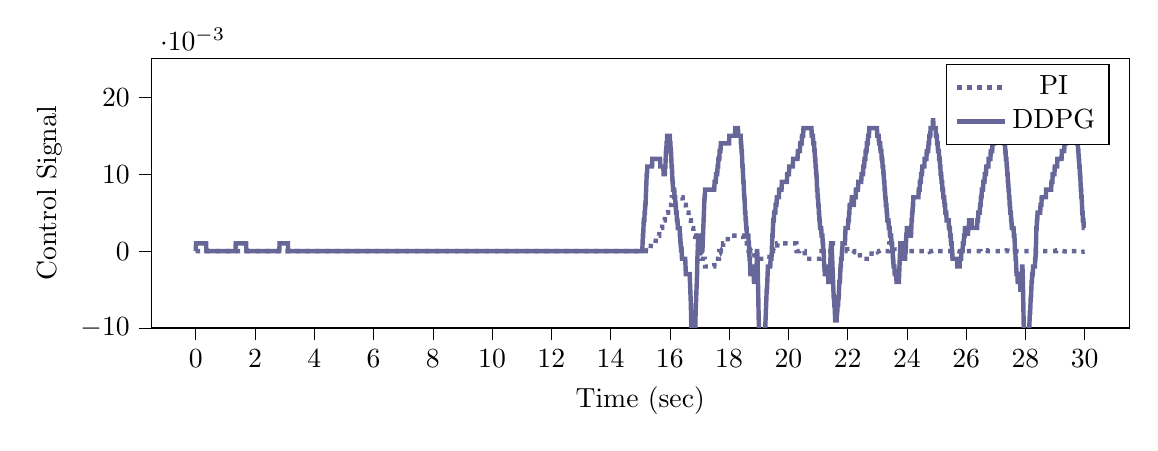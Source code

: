 % This file was created by tikzplotlib v0.9.1.
\begin{tikzpicture}

\definecolor{color0}{rgb}{0.122,0.467,0.706}
\definecolor{color1}{rgb}{1,0.498,0.055}

\begin{axis}[
compat=newest,
tick align=outside,
tick pos=left,
x grid style={white!69.02!black},
xmin=-1.5, xmax=31.5,
xtick style={color=black},
y grid style={white!69.02!black},
ymin=-0.01, ymax=0.025,
ytick style={color=black},
%yticklabel style={
%        /pgf/number format/.cd,
%        	fixed,
%        	fixed zerofill,
%         	precision=3,
%        /tikz/.cd
%},
scaled y ticks=true,
scaled y ticks=base 10:3,
width=14cm,
height=5cm,
xlabel=Time (sec),
ylabel=Control Signal
%y label style={at={(-0.2,0.5)}}
]

\addplot [ultra thick, blue!20!gray, dotted]
table {%
0 0
0.01 0
0.02 0
0.03 0
0.04 0
0.05 0
0.06 0
0.07 0
0.08 0
0.09 0
0.1 0
0.11 0
0.12 0
0.13 0
0.14 0
0.15 0
0.16 0
0.17 0
0.18 0
0.19 0
0.2 0
0.21 0
0.22 0
0.23 0
0.24 0
0.25 0
0.26 0
0.27 0
0.28 0
0.29 0
0.3 0
0.31 0
0.32 0
0.33 0
0.34 0
0.35 0
0.36 0
0.37 0
0.38 0
0.39 0
0.4 0
0.41 0
0.42 0
0.43 0
0.44 0
0.45 0
0.46 0
0.47 0
0.48 0
0.49 0
0.5 0
0.51 0
0.52 0
0.53 0
0.54 0
0.55 0
0.56 0
0.57 0
0.58 0
0.59 0
0.6 0
0.61 0
0.62 0
0.63 0
0.64 0
0.65 0
0.66 0
0.67 0
0.68 0
0.69 0
0.7 0
0.71 0
0.72 0
0.73 0
0.74 0
0.75 0
0.76 0
0.77 0
0.78 0
0.79 0
0.8 0
0.81 0
0.82 0
0.83 0
0.84 0
0.85 0
0.86 0
0.87 0
0.88 0
0.89 0
0.9 0
0.91 0
0.92 0
0.93 0
0.94 0
0.95 0
0.96 0
0.97 0
0.98 0
0.99 0
1 0
1.01 0
1.02 0
1.03 0
1.04 0
1.05 0
1.06 0
1.07 0
1.08 0
1.09 0
1.1 0
1.11 0
1.12 0
1.13 0
1.14 0
1.15 0
1.16 0
1.17 0
1.18 0
1.19 0
1.2 0
1.21 0
1.22 0
1.23 0
1.24 0
1.25 0
1.26 0
1.27 0
1.28 0
1.29 0
1.3 0
1.31 0
1.32 0
1.33 0
1.34 0
1.35 0
1.36 0
1.37 0
1.38 0
1.39 0
1.4 0
1.41 0
1.42 0
1.43 0
1.44 0
1.45 0
1.46 0
1.47 0
1.48 0
1.49 0
1.5 0
1.51 0
1.52 0
1.53 0
1.54 0
1.55 0
1.56 0
1.57 0
1.58 0
1.59 0
1.6 0
1.61 0
1.62 0
1.63 0
1.64 0
1.65 0
1.66 0
1.67 0
1.68 0
1.69 0
1.7 0
1.71 0
1.72 0
1.73 0
1.74 0
1.75 0
1.76 0
1.77 0
1.78 0
1.79 0
1.8 0
1.81 0
1.82 0
1.83 0
1.84 0
1.85 0
1.86 0
1.87 0
1.88 0
1.89 0
1.9 0
1.91 0
1.92 0
1.93 0
1.94 0
1.95 0
1.96 0
1.97 0
1.98 0
1.99 0
2 0
2.01 0
2.02 0
2.03 0
2.04 0
2.05 0
2.06 0
2.07 0
2.08 0
2.09 0
2.1 0
2.11 0
2.12 0
2.13 0
2.14 0
2.15 0
2.16 0
2.17 0
2.18 0
2.19 0
2.2 0
2.21 0
2.22 0
2.23 0
2.24 0
2.25 0
2.26 0
2.27 0
2.28 0
2.29 0
2.3 0
2.31 0
2.32 0
2.33 0
2.34 0
2.35 0
2.36 0
2.37 0
2.38 0
2.39 0
2.4 0
2.41 0
2.42 0
2.43 0
2.44 0
2.45 0
2.46 0
2.47 0
2.48 0
2.49 0
2.5 0
2.51 0
2.52 0
2.53 0
2.54 0
2.55 0
2.56 0
2.57 0
2.58 0
2.59 0
2.6 0
2.61 0
2.62 0
2.63 0
2.64 0
2.65 0
2.66 0
2.67 0
2.68 0
2.69 0
2.7 0
2.71 0
2.72 0
2.73 0
2.74 0
2.75 0
2.76 0
2.77 0
2.78 0
2.79 0
2.8 0
2.81 0
2.82 0
2.83 0
2.84 0
2.85 0
2.86 0
2.87 0
2.88 0
2.89 0
2.9 0
2.91 0
2.92 0
2.93 0
2.94 0
2.95 0
2.96 0
2.97 0
2.98 0
2.99 0
3.0 0
3.01 0
3.02 0
3.03 0
3.04 0
3.05 0
3.06 0
3.07 0
3.08 0
3.09 0
3.1 0
3.11 0
3.12 0
3.13 0
3.14 0
3.15 0
3.16 0
3.17 0
3.18 0
3.19 0
3.2 0
3.21 0
3.22 0
3.23 0
3.24 0
3.25 0
3.26 0
3.27 0
3.28 0
3.29 0
3.3 0
3.31 0
3.32 0
3.33 0
3.34 0
3.35 0
3.36 0
3.37 0
3.38 0
3.39 0
3.4 0
3.41 0
3.42 0
3.43 0
3.44 0
3.45 0
3.46 0
3.47 0
3.48 0
3.49 0
3.5 0
3.51 0
3.52 0
3.53 0
3.54 0
3.55 0
3.56 0
3.57 0
3.58 0
3.59 0
3.6 0
3.61 0
3.62 0
3.63 0
3.64 0
3.65 0
3.66 0
3.67 0
3.68 0
3.69 0
3.7 0
3.71 0
3.72 0
3.73 0
3.74 0
3.75 0
3.76 0
3.77 0
3.78 0
3.79 0
3.8 0
3.81 0
3.82 0
3.83 0
3.84 0
3.85 0
3.86 0
3.87 0
3.88 0
3.89 0
3.9 0
3.91 0
3.92 0
3.93 0
3.94 0
3.95 0
3.96 0
3.97 0
3.98 0
3.99 0
4.0 0
4.01 0
4.02 0
4.03 0
4.04 0
4.05 0
4.06 0
4.07 0
4.08 0
4.09 0
4.1 0
4.11 0
4.12 0
4.13 0
4.14 0
4.15 0
4.16 0
4.17 0
4.18 0
4.19 0
4.2 0
4.21 0
4.22 0
4.23 0
4.24 0
4.25 0
4.26 0
4.27 0
4.28 0
4.29 0
4.3 0
4.31 0
4.32 0
4.33 0
4.34 0
4.35 0
4.36 0
4.37 0
4.38 0
4.39 0
4.4 0
4.41 0
4.42 0
4.43 0
4.44 0
4.45 0
4.46 0
4.47 0
4.48 0
4.49 0
4.5 0
4.51 0
4.52 0
4.53 0
4.54 0
4.55 0
4.56 0
4.57 0
4.58 0
4.59 0
4.6 0
4.61 0
4.62 0
4.63 0
4.64 0
4.65 0
4.66 0
4.67 0
4.68 0
4.69 0
4.7 0
4.71 0
4.72 0
4.73 0
4.74 0
4.75 0
4.76 0
4.77 0
4.78 0
4.79 0
4.8 0
4.81 0
4.82 0
4.83 0
4.84 0
4.85 0
4.86 0
4.87 0
4.88 0
4.89 0
4.9 0
4.91 0
4.92 0
4.93 0
4.94 0
4.95 0
4.96 0
4.97 0
4.98 0
4.99 0
5.0 0
5.01 0
5.02 0
5.03 0
5.04 0
5.05 0
5.06 0
5.07 0
5.08 0
5.09 0
5.1 0
5.11 0
5.12 0
5.13 0
5.14 0
5.15 0
5.16 0
5.17 0
5.18 0
5.19 0
5.2 0
5.21 0
5.22 0
5.23 0
5.24 0
5.25 0
5.26 0
5.27 0
5.28 0
5.29 0
5.3 0
5.31 0
5.32 0
5.33 0
5.34 0
5.35 0
5.36 0
5.37 0
5.38 0
5.39 0
5.4 0
5.41 0
5.42 0
5.43 0
5.44 0
5.45 0
5.46 0
5.47 0
5.48 0
5.49 0
5.5 0
5.51 0
5.52 0
5.53 0
5.54 0
5.55 0
5.56 0
5.57 0
5.58 0
5.59 0
5.6 0
5.61 0
5.62 0
5.63 0
5.64 0
5.65 0
5.66 0
5.67 0
5.68 0
5.69 0
5.7 0
5.71 0
5.72 0
5.73 0
5.74 0
5.75 0
5.76 0
5.77 0
5.78 0
5.79 0
5.8 0
5.81 0
5.82 0
5.83 0
5.84 0
5.85 0
5.86 0
5.87 0
5.88 0
5.89 0
5.9 0
5.91 0
5.92 0
5.93 0
5.94 0
5.95 0
5.96 0
5.97 0
5.98 0
5.99 0
6.0 0
6.01 0
6.02 0
6.03 0
6.04 0
6.05 0
6.06 0
6.07 0
6.08 0
6.09 0
6.1 0
6.11 0
6.12 0
6.13 0
6.14 0
6.15 0
6.16 0
6.17 0
6.18 0
6.19 0
6.2 0
6.21 0
6.22 0
6.23 0
6.24 0
6.25 0
6.26 0
6.27 0
6.28 0
6.29 0
6.3 0
6.31 0
6.32 0
6.33 0
6.34 0
6.35 0
6.36 0
6.37 0
6.38 0
6.39 0
6.4 0
6.41 0
6.42 0
6.43 0
6.44 0
6.45 0
6.46 0
6.47 0
6.48 0
6.49 0
6.5 0
6.51 0
6.52 0
6.53 0
6.54 0
6.55 0
6.56 0
6.57 0
6.58 0
6.59 0
6.6 0
6.61 0
6.62 0
6.63 0
6.64 0
6.65 0
6.66 0
6.67 0
6.68 0
6.69 0
6.7 0
6.71 0
6.72 0
6.73 0
6.74 0
6.75 0
6.76 0
6.77 0
6.78 0
6.79 0
6.8 0
6.81 0
6.82 0
6.83 0
6.84 0
6.85 0
6.86 0
6.87 0
6.88 0
6.89 0
6.9 0
6.91 0
6.92 0
6.93 0
6.94 0
6.95 0
6.96 0
6.97 0
6.98 0
6.99 0
7.0 0
7.01 0
7.02 0
7.03 0
7.04 0
7.05 0
7.06 0
7.07 0
7.08 0
7.09 0
7.1 0
7.11 0
7.12 0
7.13 0
7.14 0
7.15 0
7.16 0
7.17 0
7.18 0
7.19 0
7.2 0
7.21 0
7.22 0
7.23 0
7.24 0
7.25 0
7.26 0
7.27 0
7.28 0
7.29 0
7.3 0
7.31 0
7.32 0
7.33 0
7.34 0
7.35 0
7.36 0
7.37 0
7.38 0
7.39 0
7.4 0
7.41 0
7.42 0
7.43 0
7.44 0
7.45 0
7.46 0
7.47 0
7.48 0
7.49 0
7.5 0
7.51 0
7.52 0
7.53 0
7.54 0
7.55 0
7.56 0
7.57 0
7.58 0
7.59 0
7.6 0
7.61 0
7.62 0
7.63 0
7.64 0
7.65 0
7.66 0
7.67 0
7.68 0
7.69 0
7.7 0
7.71 0
7.72 0
7.73 0
7.74 0
7.75 0
7.76 0
7.77 0
7.78 0
7.79 0
7.8 0
7.81 0
7.82 0
7.83 0
7.84 0
7.85 0
7.86 0
7.87 0
7.88 0
7.89 0
7.9 0
7.91 0
7.92 0
7.93 0
7.94 0
7.95 0
7.96 0
7.97 0
7.98 0
7.99 0
8.0 0
8.01 0
8.02 0
8.03 0
8.04 0
8.05 0
8.06 0
8.07 0
8.08 0
8.09 0
8.1 0
8.11 0
8.12 0
8.13 0
8.14 0
8.15 0
8.16 0
8.17 0
8.18 0
8.19 0
8.2 0
8.21 0
8.22 0
8.23 0
8.24 0
8.25 0
8.26 0
8.27 0
8.28 0
8.29 0
8.3 0
8.31 0
8.32 0
8.33 0
8.34 0
8.35 0
8.36 0
8.37 0
8.38 0
8.39 0
8.4 0
8.41 0
8.42 0
8.43 0
8.44 0
8.45 0
8.46 0
8.47 0
8.48 0
8.49 0
8.5 0
8.51 0
8.52 0
8.53 0
8.54 0
8.55 0
8.56 0
8.57 0
8.58 0
8.59 0
8.6 0
8.61 0
8.62 0
8.63 0
8.64 0
8.65 0
8.66 0
8.67 0
8.68 0
8.69 0
8.7 0
8.71 0
8.72 0
8.73 0
8.74 0
8.75 0
8.76 0
8.77 0
8.78 0
8.79 0
8.8 0
8.81 0
8.82 0
8.83 0
8.84 0
8.85 0
8.86 0
8.87 0
8.88 0
8.89 0
8.9 0
8.91 0
8.92 0
8.93 0
8.94 0
8.95 0
8.96 0
8.97 0
8.98 0
8.99 0
9.0 0
9.01 0
9.02 0
9.03 0
9.04 0
9.05 0
9.06 0
9.07 0
9.08 0
9.09 0
9.1 0
9.11 0
9.12 0
9.13 0
9.14 0
9.15 0
9.16 0
9.17 0
9.18 0
9.19 0
9.2 0
9.21 0
9.22 0
9.23 0
9.24 0
9.25 0
9.26 0
9.27 0
9.28 0
9.29 0
9.3 0
9.31 0
9.32 0
9.33 0
9.34 0
9.35 0
9.36 0
9.37 0
9.38 0
9.39 0
9.4 0
9.41 0
9.42 0
9.43 0
9.44 0
9.45 0
9.46 0
9.47 0
9.48 0
9.49 0
9.5 0
9.51 0
9.52 0
9.53 0
9.54 0
9.55 0
9.56 0
9.57 0
9.58 0
9.59 0
9.6 0
9.61 0
9.62 0
9.63 0
9.64 0
9.65 0
9.66 0
9.67 0
9.68 0
9.69 0
9.7 0
9.71 0
9.72 0
9.73 0
9.74 0
9.75 0
9.76 0
9.77 0
9.78 0
9.79 0
9.8 0
9.81 0
9.82 0
9.83 0
9.84 0
9.85 0
9.86 0
9.87 0
9.88 0
9.89 0
9.9 0
9.91 0
9.92 0
9.93 0
9.94 0
9.95 0
9.96 0
9.97 0
9.98 0
9.99 0
10.0 0
10.01 0
10.02 0
10.03 0
10.04 0
10.05 0
10.06 0
10.07 0
10.08 0
10.09 0
10.1 0
10.11 0
10.12 0
10.13 0
10.14 0
10.15 0
10.16 0
10.17 0
10.18 0
10.19 0
10.2 0
10.21 0
10.22 0
10.23 0
10.24 0
10.25 0
10.26 0
10.27 0
10.28 0
10.29 0
10.3 0
10.31 0
10.32 0
10.33 0
10.34 0
10.35 0
10.36 0
10.37 0
10.38 0
10.39 0
10.4 0
10.41 0
10.42 0
10.43 0
10.44 0
10.45 0
10.46 0
10.47 0
10.48 0
10.49 0
10.5 0
10.51 0
10.52 0
10.53 0
10.54 0
10.55 0
10.56 0
10.57 0
10.58 0
10.59 0
10.6 0
10.61 0
10.62 0
10.63 0
10.64 0
10.65 0
10.66 0
10.67 0
10.68 0
10.69 0
10.7 0
10.71 0
10.72 0
10.73 0
10.74 0
10.75 0
10.76 0
10.77 0
10.78 0
10.79 0
10.8 0
10.81 0
10.82 0
10.83 0
10.84 0
10.85 0
10.86 0
10.87 0
10.88 0
10.89 0
10.9 0
10.91 0
10.92 0
10.93 0
10.94 0
10.95 0
10.96 0
10.97 0
10.98 0
10.99 0
11.0 0
11.01 0
11.02 0
11.03 0
11.04 0
11.05 0
11.06 0
11.07 0
11.08 0
11.09 0
11.1 0
11.11 0
11.12 0
11.13 0
11.14 0
11.15 0
11.16 0
11.17 0
11.18 0
11.19 0
11.2 0
11.21 0
11.22 0
11.23 0
11.24 0
11.25 0
11.26 0
11.27 0
11.28 0
11.29 0
11.3 0
11.31 0
11.32 0
11.33 0
11.34 0
11.35 0
11.36 0
11.37 0
11.38 0
11.39 0
11.4 0
11.41 0
11.42 0
11.43 0
11.44 0
11.45 0
11.46 0
11.47 0
11.48 0
11.49 0
11.5 0
11.51 0
11.52 0
11.53 0
11.54 0
11.55 0
11.56 0
11.57 0
11.58 0
11.59 0
11.6 0
11.61 0
11.62 0
11.63 0
11.64 0
11.65 0
11.66 0
11.67 0
11.68 0
11.69 0
11.7 0
11.71 0
11.72 0
11.73 0
11.74 0
11.75 0
11.76 0
11.77 0
11.78 0
11.79 0
11.8 0
11.81 0
11.82 0
11.83 0
11.84 0
11.85 0
11.86 0
11.87 0
11.88 0
11.89 0
11.9 0
11.91 0
11.92 0
11.93 0
11.94 0
11.95 0
11.96 0
11.97 0
11.98 0
11.99 0
12.0 0
12.01 0
12.02 0
12.03 0
12.04 0
12.05 0
12.06 0
12.07 0
12.08 0
12.09 0
12.1 0
12.11 0
12.12 0
12.13 0
12.14 0
12.15 0
12.16 0
12.17 0
12.18 0
12.19 0
12.2 0
12.21 0
12.22 0
12.23 0
12.24 0
12.25 0
12.26 0
12.27 0
12.28 0
12.29 0
12.3 0
12.31 0
12.32 0
12.33 0
12.34 0
12.35 0
12.36 0
12.37 0
12.38 0
12.39 0
12.4 0
12.41 0
12.42 0
12.43 0
12.44 0
12.45 0
12.46 0
12.47 0
12.48 0
12.49 0
12.5 0
12.51 0
12.52 0
12.53 0
12.54 0
12.55 0
12.56 0
12.57 0
12.58 0
12.59 0
12.6 0
12.61 0
12.62 0
12.63 0
12.64 0
12.65 0
12.66 0
12.67 0
12.68 0
12.69 0
12.7 0
12.71 0
12.72 0
12.73 0
12.74 0
12.75 0
12.76 0
12.77 0
12.78 0
12.79 0
12.8 0
12.81 0
12.82 0
12.83 0
12.84 0
12.85 0
12.86 0
12.87 0
12.88 0
12.89 0
12.9 0
12.91 0
12.92 0
12.93 0
12.94 0
12.95 0
12.96 0
12.97 0
12.98 0
12.99 0
13.0 0
13.01 0
13.02 0
13.03 0
13.04 0
13.05 0
13.06 0
13.07 0
13.08 0
13.09 0
13.1 0
13.11 0
13.12 0
13.13 0
13.14 0
13.15 0
13.16 0
13.17 0
13.18 0
13.19 0
13.2 0
13.21 0
13.22 0
13.23 0
13.24 0
13.25 0
13.26 0
13.27 0
13.28 0
13.29 0
13.3 0
13.31 0
13.32 0
13.33 0
13.34 0
13.35 0
13.36 0
13.37 0
13.38 0
13.39 0
13.4 0
13.41 0
13.42 0
13.43 0
13.44 0
13.45 0
13.46 0
13.47 0
13.48 0
13.49 0
13.5 0
13.51 0
13.52 0
13.53 0
13.54 0
13.55 0
13.56 0
13.57 0
13.58 0
13.59 0
13.6 0
13.61 0
13.62 0
13.63 0
13.64 0
13.65 0
13.66 0
13.67 0
13.68 0
13.69 0
13.7 0
13.71 0
13.72 0
13.73 0
13.74 0
13.75 0
13.76 0
13.77 0
13.78 0
13.79 0
13.8 0
13.81 0
13.82 0
13.83 0
13.84 0
13.85 0
13.86 0
13.87 0
13.88 0
13.89 0
13.9 0
13.91 0
13.92 0
13.93 0
13.94 0
13.95 0
13.96 0
13.97 0
13.98 0
13.99 0
14.0 0
14.01 0
14.02 0
14.03 0
14.04 0
14.05 0
14.06 0
14.07 0
14.08 0
14.09 0
14.1 0
14.11 0
14.12 0
14.13 0
14.14 0
14.15 0
14.16 0
14.17 0
14.18 0
14.19 0
14.2 0
14.21 0
14.22 0
14.23 0
14.24 0
14.25 0
14.26 0
14.27 0
14.28 0
14.29 0
14.3 0
14.31 0
14.32 0
14.33 0
14.34 0
14.35 0
14.36 0
14.37 0
14.38 0
14.39 0
14.4 0
14.41 0
14.42 0
14.43 0
14.44 0
14.45 0
14.46 0
14.47 0
14.48 0
14.49 0
14.5 0
14.51 0
14.52 0
14.53 0
14.54 0
14.55 0
14.56 0
14.57 0
14.58 0
14.59 0
14.6 0
14.61 0
14.62 0
14.63 0
14.64 0
14.65 0
14.66 0
14.67 0
14.68 0
14.69 0
14.7 0
14.71 0
14.72 0
14.73 0
14.74 0
14.75 0
14.76 0
14.77 0
14.78 0
14.79 0
14.8 0
14.81 0
14.82 0
14.83 0
14.84 0
14.85 0
14.86 0
14.87 0
14.88 0
14.89 0
14.9 0
14.91 0
14.92 0
14.93 0
14.94 0
14.95 0
14.96 0
14.97 0
14.98 0
14.99 0
15.0 -5.708e-18
15.01 3.166e-09
15.02 6.41e-08
15.03 2.523e-07
15.04 6.382e-07
15.05 1.293e-06
15.06 2.287e-06
15.07 3.693e-06
15.08 5.581e-06
15.09 8.024e-06
15.1 1.109e-05
15.11 1.486e-05
15.12 1.939e-05
15.13 2.476e-05
15.14 3.103e-05
15.15 3.828e-05
15.16 4.658e-05
15.17 5.598e-05
15.18 6.656e-05
15.19 7.839e-05
15.2 9.151e-05
15.21 0.0
15.22 0.0
15.23 0.0
15.24 0.0
15.25 0.0
15.26 0.0
15.27 0.0
15.28 0.0
15.29 0.0
15.3 0.0
15.31 0.0
15.32 0.0
15.33 0.0
15.34 0.0
15.35 0.0
15.36 0.001
15.37 0.001
15.38 0.001
15.39 0.001
15.4 0.001
15.41 0.001
15.42 0.001
15.43 0.001
15.44 0.001
15.45 0.001
15.46 0.001
15.47 0.001
15.48 0.001
15.49 0.001
15.5 0.001
15.51 0.001
15.52 0.001
15.53 0.002
15.54 0.002
15.55 0.002
15.56 0.002
15.57 0.002
15.58 0.002
15.59 0.002
15.6 0.002
15.61 0.002
15.62 0.002
15.63 0.002
15.64 0.002
15.65 0.003
15.66 0.003
15.67 0.003
15.68 0.003
15.69 0.003
15.7 0.003
15.71 0.003
15.72 0.003
15.73 0.003
15.74 0.003
15.75 0.004
15.76 0.004
15.77 0.004
15.78 0.004
15.79 0.004
15.8 0.004
15.81 0.004
15.82 0.004
15.83 0.004
15.84 0.005
15.85 0.005
15.86 0.005
15.87 0.005
15.88 0.005
15.89 0.005
15.9 0.005
15.91 0.005
15.92 0.005
15.93 0.005
15.94 0.005
15.95 0.006
15.96 0.006
15.97 0.006
15.98 0.006
15.99 0.006
16.0 0.006
16.01 0.006
16.02 0.006
16.03 0.006
16.04 0.006
16.05 0.006
16.06 0.006
16.07 0.007
16.08 0.007
16.09 0.007
16.1 0.007
16.11 0.007
16.12 0.007
16.13 0.007
16.14 0.007
16.15 0.007
16.16 0.007
16.17 0.007
16.18 0.007
16.19 0.007
16.2 0.007
16.21 0.007
16.22 0.007
16.23 0.007
16.24 0.007
16.25 0.007
16.26 0.007
16.27 0.007
16.28 0.007
16.29 0.007
16.3 0.007
16.31 0.007
16.32 0.007
16.33 0.007
16.34 0.007
16.35 0.007
16.36 0.007
16.37 0.007
16.38 0.007
16.39 0.007
16.4 0.007
16.41 0.007
16.42 0.007
16.43 0.007
16.44 0.006
16.45 0.006
16.46 0.006
16.47 0.006
16.48 0.006
16.49 0.006
16.5 0.006
16.51 0.006
16.52 0.006
16.53 0.006
16.54 0.006
16.55 0.005
16.56 0.005
16.57 0.005
16.58 0.005
16.59 0.005
16.6 0.005
16.61 0.005
16.62 0.005
16.63 0.005
16.64 0.004
16.65 0.004
16.66 0.004
16.67 0.004
16.68 0.004
16.69 0.004
16.7 0.004
16.71 0.004
16.72 0.003
16.73 0.003
16.74 0.003
16.75 0.003
16.76 0.003
16.77 0.003
16.78 0.003
16.79 0.003
16.8 0.002
16.81 0.002
16.82 0.002
16.83 0.002
16.84 0.002
16.85 0.002
16.86 0.002
16.87 0.001
16.88 0.001
16.89 0.001
16.9 0.001
16.91 0.001
16.92 0.001
16.93 0.001
16.94 0.001
16.95 0.001
16.96 0.0
16.97 0.0
16.98 0.0
16.99 5.946e-05
17.0 -4.722e-05
17.01 -0.0
17.02 -0.0
17.03 -0.0
17.04 -0.0
17.05 -0.001
17.06 -0.001
17.07 -0.001
17.08 -0.001
17.09 -0.001
17.1 -0.001
17.11 -0.001
17.12 -0.001
17.13 -0.001
17.14 -0.001
17.15 -0.001
17.16 -0.001
17.17 -0.001
17.18 -0.001
17.19 -0.002
17.2 -0.002
17.21 -0.002
17.22 -0.002
17.23 -0.002
17.24 -0.002
17.25 -0.002
17.26 -0.002
17.27 -0.002
17.28 -0.002
17.29 -0.002
17.3 -0.002
17.31 -0.002
17.32 -0.002
17.33 -0.002
17.34 -0.002
17.35 -0.002
17.36 -0.002
17.37 -0.002
17.38 -0.002
17.39 -0.002
17.4 -0.002
17.41 -0.002
17.42 -0.002
17.43 -0.002
17.44 -0.002
17.45 -0.002
17.46 -0.002
17.47 -0.002
17.48 -0.002
17.49 -0.002
17.5 -0.002
17.51 -0.001
17.52 -0.001
17.53 -0.001
17.54 -0.001
17.55 -0.001
17.56 -0.001
17.57 -0.001
17.58 -0.001
17.59 -0.001
17.6 -0.001
17.61 -0.001
17.62 -0.001
17.63 -0.001
17.64 -0.001
17.65 -0.001
17.66 -0.001
17.67 -0.0
17.68 -0.0
17.69 -0.0
17.7 -0.0
17.71 -0.0
17.72 -9.129e-05
17.73 -1.655e-05
17.74 5.831e-05
17.75 0.0
17.76 0.0
17.77 0.0
17.78 0.0
17.79 0.0
17.8 0.001
17.81 0.001
17.82 0.001
17.83 0.001
17.84 0.001
17.85 0.001
17.86 0.001
17.87 0.001
17.88 0.001
17.89 0.001
17.9 0.001
17.91 0.001
17.92 0.001
17.93 0.001
17.94 0.001
17.95 0.001
17.96 0.002
17.97 0.002
17.98 0.002
17.99 0.002
18 0.002
18.01 0.002
18.02 0.002
18.03 0.002
18.04 0.002
18.05 0.002
18.06 0.002
18.07 0.002
18.08 0.002
18.09 0.002
18.1 0.002
18.11 0.002
18.12 0.002
18.13 0.002
18.14 0.002
18.15 0.002
18.16 0.002
18.17 0.002
18.18 0.002
18.19 0.002
18.2 0.002
18.21 0.002
18.22 0.002
18.23 0.002
18.24 0.002
18.25 0.002
18.26 0.002
18.27 0.002
18.28 0.002
18.29 0.002
18.3 0.002
18.31 0.002
18.32 0.002
18.33 0.002
18.34 0.002
18.35 0.002
18.36 0.002
18.37 0.002
18.38 0.002
18.39 0.002
18.4 0.002
18.41 0.002
18.42 0.002
18.43 0.002
18.44 0.002
18.45 0.002
18.46 0.002
18.47 0.002
18.48 0.002
18.49 0.001
18.5 0.001
18.51 0.001
18.52 0.001
18.53 0.001
18.54 0.001
18.55 0.001
18.56 0.001
18.57 0.001
18.58 0.001
18.59 0.001
18.6 0.001
18.61 0.001
18.62 0.001
18.63 0.001
18.64 0.001
18.65 0.001
18.66 0.0
18.67 0.0
18.68 0.0
18.69 0.0
18.7 0.0
18.71 0.0
18.72 0.0
18.73 0.0
18.74 5.021e-05
18.75 -3.128e-06
18.76 -5.565e-05
18.77 -0.0
18.78 -0.0
18.79 -0.0
18.8 -0.0
18.81 -0.0
18.82 -0.0
18.83 -0.0
18.84 -0.0
18.85 -0.0
18.86 -0.001
18.87 -0.001
18.88 -0.001
18.89 -0.001
18.9 -0.001
18.91 -0.001
18.92 -0.001
18.93 -0.001
18.94 -0.001
18.95 -0.001
18.96 -0.001
18.97 -0.001
18.98 -0.001
18.99 -0.001
19.0 -0.001
19.01 -0.001
19.02 -0.001
19.03 -0.001
19.04 -0.001
19.05 -0.001
19.06 -0.001
19.07 -0.001
19.08 -0.001
19.09 -0.001
19.1 -0.001
19.11 -0.001
19.12 -0.001
19.13 -0.001
19.14 -0.001
19.15 -0.001
19.16 -0.001
19.17 -0.001
19.18 -0.001
19.19 -0.001
19.2 -0.001
19.21 -0.001
19.22 -0.001
19.23 -0.001
19.24 -0.001
19.25 -0.001
19.26 -0.001
19.27 -0.001
19.28 -0.001
19.29 -0.001
19.3 -0.001
19.31 -0.001
19.32 -0.001
19.33 -0.001
19.34 -0.001
19.35 -0.001
19.36 -0.001
19.37 -0.0
19.38 -0.0
19.39 -0.0
19.4 -0.0
19.41 -0.0
19.42 -0.0
19.43 -0.0
19.44 -0.0
19.45 -0.0
19.46 -0.0
19.47 -0.0
19.48 -6.248e-05
19.49 -2.155e-05
19.5 1.945e-05
19.51 6.047e-05
19.52 0.0
19.53 0.0
19.54 0.0
19.55 0.0
19.56 0.0
19.57 0.0
19.58 0.0
19.59 0.0
19.6 0.0
19.61 0.0
19.62 0.0
19.63 0.001
19.64 0.001
19.65 0.001
19.66 0.001
19.67 0.001
19.68 0.001
19.69 0.001
19.7 0.001
19.71 0.001
19.72 0.001
19.73 0.001
19.74 0.001
19.75 0.001
19.76 0.001
19.77 0.001
19.78 0.001
19.79 0.001
19.8 0.001
19.81 0.001
19.82 0.001
19.83 0.001
19.84 0.001
19.85 0.001
19.86 0.001
19.87 0.001
19.88 0.001
19.89 0.001
19.9 0.001
19.91 0.001
19.92 0.001
19.93 0.001
19.94 0.001
19.95 0.001
19.96 0.001
19.97 0.001
19.98 0.001
19.99 0.001
20.0 0.001
20.01 0.001
20.02 0.001
20.03 0.001
20.04 0.001
20.05 0.001
20.06 0.001
20.07 0.001
20.08 0.001
20.09 0.001
20.1 0.001
20.11 0.001
20.12 0.001
20.13 0.001
20.14 0.001
20.15 0.001
20.16 0.001
20.17 0.001
20.18 0.001
20.19 0.001
20.2 0.001
20.21 0.001
20.22 0.001
20.23 0.001
20.24 0.001
20.25 0.001
20.26 0.001
20.27 0.001
20.28 0.0
20.29 0.0
20.3 0.0
20.31 0.0
20.32 0.0
20.33 0.0
20.34 0.0
20.35 0.0
20.36 0.0
20.37 0.0
20.38 0.0
20.39 6.583e-05
20.4 2.888e-05
20.41 -7.928e-06
20.42 -4.455e-05
20.43 -8.094e-05
20.44 -0.0
20.45 -0.0
20.46 -0.0
20.47 -0.0
20.48 -0.0
20.49 -0.0
20.5 -0.0
20.51 -0.0
20.52 -0.0
20.53 -0.0
20.54 -0.0
20.55 -0.0
20.56 -0.001
20.57 -0.001
20.58 -0.001
20.59 -0.001
20.6 -0.001
20.61 -0.001
20.62 -0.001
20.63 -0.001
20.64 -0.001
20.65 -0.001
20.66 -0.001
20.67 -0.001
20.68 -0.001
20.69 -0.001
20.7 -0.001
20.71 -0.001
20.72 -0.001
20.73 -0.001
20.74 -0.001
20.75 -0.001
20.76 -0.001
20.77 -0.001
20.78 -0.001
20.79 -0.001
20.8 -0.001
20.81 -0.001
20.82 -0.001
20.83 -0.001
20.84 -0.001
20.85 -0.001
20.86 -0.001
20.87 -0.001
20.88 -0.001
20.89 -0.001
20.9 -0.001
20.91 -0.001
20.92 -0.001
20.93 -0.001
20.94 -0.001
20.95 -0.001
20.96 -0.001
20.97 -0.001
20.98 -0.001
20.99 -0.001
21.0 -0.001
21.01 -0.001
21.02 -0.001
21.03 -0.001
21.04 -0.001
21.05 -0.001
21.06 -0.001
21.07 -0.001
21.08 -0.001
21.09 -0.001
21.1 -0.001
21.11 -0.001
21.12 -0.0
21.13 -0.0
21.14 -0.0
21.15 -0.0
21.16 -0.0
21.17 -0.0
21.18 -0.0
21.19 -0.0
21.2 -0.0
21.21 -0.0
21.22 -0.0
21.23 -0.0
21.24 -0.0
21.25 -9.828e-05
21.26 -6.734e-05
21.27 -3.642e-05
21.28 -5.552e-06
21.29 2.522e-05
21.3 5.586e-05
21.31 8.633e-05
21.32 0.0
21.33 0.0
21.34 0.0
21.35 0.0
21.36 0.0
21.37 0.0
21.38 0.0
21.39 0.0
21.4 0.0
21.41 0.0
21.42 0.0
21.43 0.0
21.44 0.0
21.45 0.0
21.46 0.0
21.47 0.001
21.48 0.001
21.49 0.001
21.5 0.001
21.51 0.001
21.52 0.001
21.53 0.001
21.54 0.001
21.55 0.001
21.56 0.001
21.57 0.001
21.58 0.001
21.59 0.001
21.6 0.001
21.61 0.001
21.62 0.001
21.63 0.001
21.64 0.001
21.65 0.001
21.66 0.001
21.67 0.001
21.68 0.001
21.69 0.001
21.7 0.001
21.71 0.001
21.72 0.001
21.73 0.001
21.74 0.001
21.75 0.001
21.76 0.001
21.77 0.001
21.78 0.001
21.79 0.001
21.8 0.001
21.81 0.001
21.82 0.001
21.83 0.001
21.84 0.001
21.85 0.001
21.86 0.001
21.87 0.001
21.88 0.001
21.89 0.001
21.9 0.001
21.91 0.001
21.92 0.001
21.93 0.001
21.94 0.001
21.95 0.001
21.96 0.001
21.97 0.001
21.98 0.001
21.99 0.0
22.0 0.0
22.01 0.0
22.02 0.0
22.03 0.0
22.04 0.0
22.05 0.0
22.06 0.0
22.07 0.0
22.08 0.0
22.09 0.0
22.1 0.0
22.11 0.0
22.12 0.0
22.13 0.0
22.14 0.0
22.15 8.685e-05
22.16 6.116e-05
22.17 3.552e-05
22.18 9.968e-06
22.19 -1.547e-05
22.2 -4.075e-05
22.21 -6.586e-05
22.22 -9.076e-05
22.23 -0.0
22.24 -0.0
22.25 -0.0
22.26 -0.0
22.27 -0.0
22.28 -0.0
22.29 -0.0
22.3 -0.0
22.31 -0.0
22.32 -0.0
22.33 -0.0
22.34 -0.0
22.35 -0.0
22.36 -0.0
22.37 -0.0
22.38 -0.0
22.39 -0.0
22.4 -0.0
22.41 -0.0
22.42 -0.001
22.43 -0.001
22.44 -0.001
22.45 -0.001
22.46 -0.001
22.47 -0.001
22.48 -0.001
22.49 -0.001
22.5 -0.001
22.51 -0.001
22.52 -0.001
22.53 -0.001
22.54 -0.001
22.55 -0.001
22.56 -0.001
22.57 -0.001
22.58 -0.001
22.59 -0.001
22.6 -0.001
22.61 -0.001
22.62 -0.001
22.63 -0.001
22.64 -0.001
22.65 -0.001
22.66 -0.001
22.67 -0.001
22.68 -0.001
22.69 -0.001
22.7 -0.001
22.71 -0.001
22.72 -0.001
22.73 -0.001
22.74 -0.001
22.75 -0.001
22.76 -0.001
22.77 -0.001
22.78 -0.001
22.79 -0.001
22.8 -0.001
22.81 -0.0
22.82 -0.0
22.83 -0.0
22.84 -0.0
22.85 -0.0
22.86 -0.0
22.87 -0.0
22.88 -0.0
22.89 -0.0
22.9 -0.0
22.91 -0.0
22.92 -0.0
22.93 -0.0
22.94 -0.0
22.95 -0.0
22.96 -0.0
22.97 -0.0
22.98 -0.0
22.99 -0.0
23.0 -0.0
23.01 -0.0
23.02 -9.842e-05
23.03 -7.769e-05
23.04 -5.697e-05
23.05 -3.626e-05
23.06 -1.561e-05
23.07 4.959e-06
23.08 2.543e-05
23.09 4.577e-05
23.1 6.596e-05
23.11 8.597e-05
23.12 0.0
23.13 0.0
23.14 0.0
23.15 0.0
23.16 0.0
23.17 0.0
23.18 0.0
23.19 0.0
23.2 0.0
23.21 0.0
23.22 0.0
23.23 0.0
23.24 0.0
23.25 0.0
23.26 0.0
23.27 0.0
23.28 0.0
23.29 0.0
23.3 0.0
23.31 0.0
23.32 0.0
23.33 0.0
23.34 0.0
23.35 0.0
23.36 0.0
23.37 0.0
23.38 0.0
23.39 0.0
23.4 0.0
23.41 0.001
23.42 0.001
23.43 0.001
23.44 0.001
23.45 0.001
23.46 0.001
23.47 0.001
23.48 0.001
23.49 0.001
23.5 0.001
23.51 0.001
23.52 0.001
23.53 0.001
23.54 0.001
23.55 0.001
23.56 0.001
23.57 0.001
23.58 0.0
23.59 0.0
23.6 0.0
23.61 0.0
23.62 0.0
23.63 0.0
23.64 0.0
23.65 0.0
23.66 0.0
23.67 0.0
23.68 0.0
23.69 0.0
23.7 0.0
23.71 0.0
23.72 0.0
23.73 0.0
23.74 0.0
23.75 0.0
23.76 0.0
23.77 0.0
23.78 0.0
23.79 0.0
23.8 0.0
23.81 0.0
23.82 0.0
23.83 0.0
23.84 0.0
23.85 0.0
23.86 0.0
23.87 0.0
23.88 0.0
23.89 0.0
23.9 8.651e-05
23.91 6.966e-05
23.92 5.28e-05
23.93 3.595e-05
23.94 1.914e-05
23.95 2.38e-06
23.96 -1.431e-05
23.97 -3.089e-05
23.98 -4.737e-05
23.99 -6.371e-05
24.0 -7.989e-05
24.01 -9.589e-05
24.02 -0.0
24.03 -0.0
24.04 -0.0
24.05 -0.0
24.06 -0.0
24.07 -0.0
24.08 -0.0
24.09 -0.0
24.1 -0.0
24.11 -0.0
24.12 -0.0
24.13 -0.0
24.14 -0.0
24.15 -0.0
24.16 -0.0
24.17 -0.0
24.18 -0.0
24.19 -0.0
24.2 -0.0
24.21 -0.0
24.22 -0.0
24.23 -0.0
24.24 -0.0
24.25 -0.0
24.26 -0.0
24.27 -0.0
24.28 -0.0
24.29 -0.0
24.3 -0.0
24.31 -0.0
24.32 -0.0
24.33 -0.0
24.34 -0.0
24.35 -0.0
24.36 -0.0
24.37 -0.0
24.38 -0.0
24.39 -0.0
24.4 -0.0
24.41 -0.0
24.42 -0.0
24.43 -0.0
24.44 -0.0
24.45 -0.0
24.46 -0.0
24.47 -0.0
24.48 -0.0
24.49 -0.0
24.5 -0.0
24.51 -0.0
24.52 -0.0
24.53 -0.0
24.54 -0.0
24.55 -0.0
24.56 -0.0
24.57 -0.0
24.58 -0.0
24.59 -0.0
24.6 -0.0
24.61 -0.0
24.62 -0.0
24.63 -0.0
24.64 -0.0
24.65 -0.0
24.66 -0.0
24.67 -0.0
24.68 -0.0
24.69 -0.0
24.7 -0.0
24.71 -0.0
24.72 -0.0
24.73 -0.0
24.74 -0.0
24.75 -0.0
24.76 -0.0
24.77 -8.746e-05
24.78 -7.374e-05
24.79 -5.998e-05
24.8 -4.621e-05
24.81 -3.245e-05
24.82 -1.87e-05
24.83 -4.994e-06
24.84 8.659e-06
24.85 2.224e-05
24.86 3.573e-05
24.87 4.912e-05
24.88 6.239e-05
24.89 7.551e-05
24.9 8.849e-05
24.91 0.0
24.92 0.0
24.93 0.0
24.94 0.0
24.95 0.0
24.96 0.0
24.97 0.0
24.98 0.0
24.99 0.0
25.0 0.0
25.01 0.0
25.02 0.0
25.03 0.0
25.04 0.0
25.05 0.0
25.06 0.0
25.07 0.0
25.08 0.0
25.09 0.0
25.1 0.0
25.11 0.0
25.12 0.0
25.13 0.0
25.14 0.0
25.15 0.0
25.16 0.0
25.17 0.0
25.18 0.0
25.19 0.0
25.2 0.0
25.21 0.0
25.22 0.0
25.23 0.0
25.24 0.0
25.25 0.0
25.26 0.0
25.27 0.0
25.28 0.0
25.29 0.0
25.3 0.0
25.31 0.0
25.32 0.0
25.33 0.0
25.34 0.0
25.35 0.0
25.36 0.0
25.37 0.0
25.38 0.0
25.39 0.0
25.4 0.0
25.41 0.0
25.42 0.0
25.43 0.0
25.44 0.0
25.45 0.0
25.46 0.0
25.47 0.0
25.48 0.0
25.49 0.0
25.5 0.0
25.51 0.0
25.52 0.0
25.53 0.0
25.54 0.0
25.55 0.0
25.56 0.0
25.57 0.0
25.58 0.0
25.59 0.0
25.6 0.0
25.61 0.0
25.62 0.0
25.63 9.885e-05
25.64 8.772e-05
25.65 7.654e-05
25.66 6.531e-05
25.67 5.404e-05
25.68 4.276e-05
25.69 3.148e-05
25.7 2.021e-05
25.71 8.957e-06
25.72 -2.252e-06
25.73 -1.341e-05
25.74 -2.45e-05
25.75 -3.551e-05
25.76 -4.642e-05
25.77 -5.723e-05
25.78 -6.791e-05
25.79 -7.846e-05
25.8 -8.887e-05
25.81 -9.911e-05
25.82 -0.0
25.83 -0.0
25.84 -0.0
25.85 -0.0
25.86 -0.0
25.87 -0.0
25.88 -0.0
25.89 -0.0
25.9 -0.0
25.91 -0.0
25.92 -0.0
25.93 -0.0
25.94 -0.0
25.95 -0.0
25.96 -0.0
25.97 -0.0
25.98 -0.0
25.99 -0.0
26.0 -0.0
26.01 -0.0
26.02 -0.0
26.03 -0.0
26.04 -0.0
26.05 -0.0
26.06 -0.0
26.07 -0.0
26.08 -0.0
26.09 -0.0
26.1 -0.0
26.11 -0.0
26.12 -0.0
26.13 -0.0
26.14 -0.0
26.15 -0.0
26.16 -0.0
26.17 -0.0
26.18 -0.0
26.19 -0.0
26.2 -0.0
26.21 -0.0
26.22 -0.0
26.23 -0.0
26.24 -0.0
26.25 -0.0
26.26 -0.0
26.27 -0.0
26.28 -0.0
26.29 -0.0
26.3 -0.0
26.31 -0.0
26.32 -0.0
26.33 -0.0
26.34 -0.0
26.35 -0.0
26.36 -0.0
26.37 -0.0
26.38 -0.0
26.39 -0.0
26.4 -0.0
26.41 -0.0
26.42 -0.0
26.43 -0.0
26.44 -0.0
26.45 -0.0
26.46 -0.0
26.47 -0.0
26.48 -0.0
26.49 -0.0
26.5 -9.435e-05
26.51 -8.534e-05
26.52 -7.626e-05
26.53 -6.713e-05
26.54 -5.796e-05
26.55 -4.875e-05
26.56 -3.953e-05
26.57 -3.029e-05
26.58 -2.106e-05
26.59 -1.185e-05
26.6 -2.66e-06
26.61 6.49e-06
26.62 1.559e-05
26.63 2.463e-05
26.64 3.36e-05
26.65 4.248e-05
26.66 5.127e-05
26.67 5.995e-05
26.68 6.852e-05
26.69 7.697e-05
26.7 8.528e-05
26.71 9.344e-05
26.72 0.0
26.73 0.0
26.74 0.0
26.75 0.0
26.76 0.0
26.77 0.0
26.78 0.0
26.79 0.0
26.8 0.0
26.81 0.0
26.82 0.0
26.83 0.0
26.84 0.0
26.85 0.0
26.86 0.0
26.87 0.0
26.88 0.0
26.89 0.0
26.9 0.0
26.91 0.0
26.92 0.0
26.93 0.0
26.94 0.0
26.95 0.0
26.96 0.0
26.97 0.0
26.98 0.0
26.99 0.0
27.0 0.0
27.01 0.0
27.02 0.0
27.03 0.0
27.04 0.0
27.05 0.0
27.06 0.0
27.07 0.0
27.08 0.0
27.09 0.0
27.1 0.0
27.11 0.0
27.12 0.0
27.13 0.0
27.14 0.0
27.15 0.0
27.16 0.0
27.17 0.0
27.18 0.0
27.19 0.0
27.2 0.0
27.21 0.0
27.22 0.0
27.23 0.0
27.24 0.0
27.25 0.0
27.26 0.0
27.27 0.0
27.28 0.0
27.29 0.0
27.3 0.0
27.31 0.0
27.32 0.0
27.33 0.0
27.34 0.0
27.35 0.0
27.36 9.509e-05
27.37 8.791e-05
27.38 8.065e-05
27.39 7.332e-05
27.4 6.593e-05
27.41 5.849e-05
27.42 5.101e-05
27.43 4.35e-05
27.44 3.598e-05
27.45 2.844e-05
27.46 2.089e-05
27.47 1.336e-05
27.48 5.843e-06
27.49 -1.646e-06
27.5 -9.099e-06
27.51 -1.651e-05
27.52 -2.386e-05
27.53 -3.115e-05
27.54 -3.836e-05
27.55 -4.55e-05
27.56 -5.254e-05
27.57 -5.949e-05
27.58 -6.633e-05
27.59 -7.305e-05
27.6 -7.966e-05
27.61 -8.613e-05
27.62 -9.246e-05
27.63 -9.864e-05
27.64 -0.0
27.65 -0.0
27.66 -0.0
27.67 -0.0
27.68 -0.0
27.69 -0.0
27.7 -0.0
27.71 -0.0
27.72 -0.0
27.73 -0.0
27.74 -0.0
27.75 -0.0
27.76 -0.0
27.77 -0.0
27.78 -0.0
27.79 -0.0
27.8 -0.0
27.81 -0.0
27.82 -0.0
27.83 -0.0
27.84 -0.0
27.85 -0.0
27.86 -0.0
27.87 -0.0
27.88 -0.0
27.89 -0.0
27.9 -0.0
27.91 -0.0
27.92 -0.0
27.93 -0.0
27.94 -0.0
27.95 -0.0
27.96 -0.0
27.97 -0.0
27.98 -0.0
27.99 -0.0
28.0 -0.0
28.01 -0.0
28.02 -0.0
28.03 -0.0
28.04 -0.0
28.05 -0.0
28.06 -0.0
28.07 -0.0
28.08 -0.0
28.09 -0.0
28.1 -0.0
28.11 -0.0
28.12 -0.0
28.13 -0.0
28.14 -0.0
28.15 -0.0
28.16 -0.0
28.17 -0.0
28.18 -0.0
28.19 -0.0
28.2 -0.0
28.21 -9.727e-05
28.22 -9.169e-05
28.23 -8.602e-05
28.24 -8.027e-05
28.25 -7.444e-05
28.26 -6.854e-05
28.27 -6.258e-05
28.28 -5.657e-05
28.29 -5.052e-05
28.3 -4.443e-05
28.31 -3.832e-05
28.32 -3.218e-05
28.33 -2.603e-05
28.34 -1.987e-05
28.35 -1.372e-05
28.36 -7.583e-06
28.37 -1.46e-06
28.38 4.636e-06
28.39 1.07e-05
28.4 1.672e-05
28.41 2.269e-05
28.42 2.861e-05
28.43 3.446e-05
28.44 4.024e-05
28.45 4.595e-05
28.46 5.157e-05
28.47 5.71e-05
28.48 6.254e-05
28.49 6.786e-05
28.5 7.308e-05
28.51 7.819e-05
28.52 8.317e-05
28.53 8.802e-05
28.54 9.274e-05
28.55 9.732e-05
28.56 0.0
28.57 0.0
28.58 0.0
28.59 0.0
28.6 0.0
28.61 0.0
28.62 0.0
28.63 0.0
28.64 0.0
28.65 0.0
28.66 0.0
28.67 0.0
28.68 0.0
28.69 0.0
28.7 0.0
28.71 0.0
28.72 0.0
28.73 0.0
28.74 0.0
28.75 0.0
28.76 0.0
28.77 0.0
28.78 0.0
28.79 0.0
28.8 0.0
28.81 0.0
28.82 0.0
28.83 0.0
28.84 0.0
28.85 0.0
28.86 0.0
28.87 0.0
28.88 0.0
28.89 0.0
28.9 0.0
28.91 0.0
28.92 0.0
28.93 0.0
28.94 0.0
28.95 0.0
28.96 0.0
28.97 0.0
28.98 0.0
28.99 0.0
29.0 0.0
29.01 0.0
29.02 0.0
29.03 0.0
29.04 0.0
29.05 9.856e-05
29.06 9.441e-05
29.07 9.015e-05
29.08 8.58e-05
29.09 8.137e-05
29.1 7.685e-05
29.11 7.226e-05
29.12 6.759e-05
29.13 6.286e-05
29.14 5.808e-05
29.15 5.324e-05
29.16 4.836e-05
29.17 4.343e-05
29.18 3.848e-05
29.19 3.35e-05
29.2 2.85e-05
29.21 2.349e-05
29.22 1.847e-05
29.23 1.345e-05
29.24 8.438e-06
29.25 3.437e-06
29.26 -1.545e-06
29.27 -6.503e-06
29.28 -1.143e-05
29.29 -1.632e-05
29.3 -2.117e-05
29.31 -2.597e-05
29.32 -3.071e-05
29.33 -3.539e-05
29.34 -4.001e-05
29.35 -4.455e-05
29.36 -4.902e-05
29.37 -5.341e-05
29.38 -5.77e-05
29.39 -6.191e-05
29.4 -6.602e-05
29.41 -7.002e-05
29.42 -7.392e-05
29.43 -7.771e-05
29.44 -8.138e-05
29.45 -8.493e-05
29.46 -8.836e-05
29.47 -9.166e-05
29.48 -9.483e-05
29.49 -9.786e-05
29.5 -0.0
29.51 -0.0
29.52 -0.0
29.53 -0.0
29.54 -0.0
29.55 -0.0
29.56 -0.0
29.57 -0.0
29.58 -0.0
29.59 -0.0
29.6 -0.0
29.61 -0.0
29.62 -0.0
29.63 -0.0
29.64 -0.0
29.65 -0.0
29.66 -0.0
29.67 -0.0
29.68 -0.0
29.69 -0.0
29.7 -0.0
29.71 -0.0
29.72 -0.0
29.73 -0.0
29.74 -0.0
29.75 -0.0
29.76 -0.0
29.77 -0.0
29.78 -0.0
29.79 -0.0
29.8 -0.0
29.81 -0.0
29.82 -0.0
29.83 -0.0
29.84 -0.0
29.85 -0.0
29.86 -0.0
29.87 -9.996e-05
29.88 -9.72e-05
29.89 -9.434e-05
29.9 -9.137e-05
29.91 -8.83e-05
29.92 -8.513e-05
29.93 -8.187e-05
29.94 -7.852e-05
29.95 -7.509e-05
29.96 -7.158e-05
29.97 -6.799e-05
29.98 -6.434e-05
29.99 -6.062e-05
30.0 -5.684e-05
};
\addlegendentry{PI};
\addplot [ultra thick, blue!20!gray]
table {%
0 0
0.01 0.001
0.02 0.001
0.03 0.001
0.04 0.001
0.05 0.001
0.06 0.001
0.07 0.001
0.08 0.001
0.09 0.001
0.1 0.001
0.11 0.001
0.12 0.001
0.13 0.001
0.14 0.001
0.15 0.001
0.16 0.001
0.17 0.001
0.18 0.001
0.19 0.001
0.2 0.001
0.21 0.001
0.22 0.001
0.23 0.001
0.24 0.001
0.25 0.001
0.26 0.001
0.27 0.001
0.28 0.001
0.29 0.001
0.3 0.001
0.31 0.001
0.32 0.001
0.33 0.001
0.34 0.001
0.35 0.001
0.36 0.0
0.37 0.0
0.38 0.0
0.39 0.0
0.4 0.0
0.41 0.0
0.42 0.0
0.43 0.0
0.44 0.0
0.45 0.0
0.46 0.0
0.47 0.0
0.48 0.0
0.49 0.0
0.5 0.0
0.51 0.0
0.52 0.0
0.53 0.0
0.54 0.0
0.55 0.0
0.56 0.0
0.57 0.0
0.58 0.0
0.59 0.0
0.6 0.0
0.61 0.0
0.62 0.0
0.63 0.0
0.64 0.0
0.65 0.0
0.66 0.0
0.67 0.0
0.68 0.0
0.69 0.0
0.7 0.0
0.71 0.0
0.72 0.0
0.73 0.0
0.74 0.0
0.75 0.0
0.76 0.0
0.77 0.0
0.78 0.0
0.79 0.0
0.8 0.0
0.81 0.0
0.82 0.0
0.83 0.0
0.84 0.0
0.85 0.0
0.86 0.0
0.87 0.0
0.88 0.0
0.89 0.0
0.9 0.0
0.91 0.0
0.92 0.0
0.93 0.0
0.94 0.0
0.95 0.0
0.96 0.0
0.97 0.0
0.98 0.0
0.99 0.0
1 0.0
1.01 0.0
1.02 0.0
1.03 0.0
1.04 0.0
1.05 0.0
1.06 0.0
1.07 0.0
1.08 0.0
1.09 0.0
1.1 0.0
1.11 0.0
1.12 0.0
1.13 0.0
1.14 0.0
1.15 0.0
1.16 0.0
1.17 0.0
1.18 0.0
1.19 0.0
1.2 0.0
1.21 0.0
1.22 0.0
1.23 0.0
1.24 0.0
1.25 0.0
1.26 0.0
1.27 0.0
1.28 0.0
1.29 0.0
1.3 0.0
1.31 0.0
1.32 0.0
1.33 0.0
1.34 0.0
1.35 0.001
1.36 0.001
1.37 0.001
1.38 0.001
1.39 0.001
1.4 0.001
1.41 0.001
1.42 0.001
1.43 0.001
1.44 0.001
1.45 0.001
1.46 0.001
1.47 0.001
1.48 0.001
1.49 0.001
1.5 0.001
1.51 0.001
1.52 0.001
1.53 0.001
1.54 0.001
1.55 0.001
1.56 0.001
1.57 0.001
1.58 0.001
1.59 0.001
1.6 0.001
1.61 0.001
1.62 0.001
1.63 0.001
1.64 0.001
1.65 0.001
1.66 0.001
1.67 0.001
1.68 0.001
1.69 0.001
1.7 0.001
1.71 0.0
1.72 0.0
1.73 0.0
1.74 0.0
1.75 0.0
1.76 0.0
1.77 0.0
1.78 0.0
1.79 0.0
1.8 0.0
1.81 0.0
1.82 0.0
1.83 0.0
1.84 0.0
1.85 0.0
1.86 0.0
1.87 0.0
1.88 0.0
1.89 0.0
1.9 0.0
1.91 0.0
1.92 0.0
1.93 0.0
1.94 0.0
1.95 0.0
1.96 0.0
1.97 0.0
1.98 0.0
1.99 0.0
2 0.0
2.01 0.0
2.02 0.0
2.03 0.0
2.04 0.0
2.05 0.0
2.06 0.0
2.07 0.0
2.08 0.0
2.09 0.0
2.1 0.0
2.11 0.0
2.12 0.0
2.13 0.0
2.14 0.0
2.15 0.0
2.16 0.0
2.17 0.0
2.18 0.0
2.19 0.0
2.2 0.0
2.21 0.0
2.22 0.0
2.23 0.0
2.24 0.0
2.25 0.0
2.26 0.0
2.27 0.0
2.28 0.0
2.29 0.0
2.3 0.0
2.31 0.0
2.32 0.0
2.33 0.0
2.34 0.0
2.35 0.0
2.36 0.0
2.37 0.0
2.38 0.0
2.39 0.0
2.4 0.0
2.41 0.0
2.42 0.0
2.43 0.0
2.44 0.0
2.45 0.0
2.46 0.0
2.47 0.0
2.48 0.0
2.49 0.0
2.5 0.0
2.51 0.0
2.52 0.0
2.53 0.0
2.54 0.0
2.55 0.0
2.56 0.0
2.57 0.0
2.58 0.0
2.59 0.0
2.6 0.0
2.61 0.0
2.62 0.0
2.63 0.0
2.64 0.0
2.65 0.0
2.66 0.0
2.67 0.0
2.68 0.0
2.69 0.0
2.7 0.0
2.71 0.0
2.72 0.0
2.73 0.0
2.74 0.0
2.75 0.0
2.76 0.0
2.77 0.0
2.78 0.0
2.79 0.0
2.8 0.0
2.81 0.0
2.82 0.0
2.83 0.001
2.84 0.001
2.85 0.001
2.86 0.001
2.87 0.001
2.88 0.001
2.89 0.001
2.9 0.001
2.91 0.001
2.92 0.001
2.93 0.001
2.94 0.001
2.95 0.001
2.96 0.001
2.97 0.001
2.98 0.001
2.99 0.001
3.0 0.001
3.01 0.001
3.02 0.001
3.03 0.001
3.04 0.001
3.05 0.001
3.06 0.001
3.07 0.001
3.08 0.001
3.09 0.001
3.1 0.001
3.11 0.001
3.12 0.0
3.13 0.0
3.14 0.0
3.15 0.0
3.16 0.0
3.17 0.0
3.18 0.0
3.19 0.0
3.2 0.0
3.21 0.0
3.22 0.0
3.23 0.0
3.24 0.0
3.25 0.0
3.26 0.0
3.27 0.0
3.28 0.0
3.29 0.0
3.3 0.0
3.31 0.0
3.32 0.0
3.33 0.0
3.34 0.0
3.35 0.0
3.36 0.0
3.37 0.0
3.38 0.0
3.39 0.0
3.4 0.0
3.41 0.0
3.42 0.0
3.43 0.0
3.44 0.0
3.45 0.0
3.46 0.0
3.47 0.0
3.48 0.0
3.49 0.0
3.5 0.0
3.51 0.0
3.52 0.0
3.53 0.0
3.54 0.0
3.55 0.0
3.56 0.0
3.57 0.0
3.58 0.0
3.59 0.0
3.6 0.0
3.61 0.0
3.62 0.0
3.63 0.0
3.64 0.0
3.65 0.0
3.66 0.0
3.67 0.0
3.68 0.0
3.69 0.0
3.7 0.0
3.71 0.0
3.72 0.0
3.73 0.0
3.74 0.0
3.75 0.0
3.76 0.0
3.77 0.0
3.78 0.0
3.79 0.0
3.8 0.0
3.81 0.0
3.82 0.0
3.83 0.0
3.84 0.0
3.85 0.0
3.86 0.0
3.87 0.0
3.88 0.0
3.89 0.0
3.9 0.0
3.91 0.0
3.92 0.0
3.93 0.0
3.94 0.0
3.95 0.0
3.96 0.0
3.97 0.0
3.98 0.0
3.99 0.0
4.0 0.0
4.01 0.0
4.02 0.0
4.03 0.0
4.04 0.0
4.05 0.0
4.06 0.0
4.07 0.0
4.08 0.0
4.09 0.0
4.1 0.0
4.11 0.0
4.12 0.0
4.13 0.0
4.14 0.0
4.15 0.0
4.16 0.0
4.17 0.0
4.18 0.0
4.19 0.0
4.2 0.0
4.21 0.0
4.22 0.0
4.23 0.0
4.24 0.0
4.25 0.0
4.26 0.0
4.27 0.0
4.28 0.0
4.29 0.0
4.3 0.0
4.31 0.0
4.32 0.0
4.33 0.0
4.34 0.0
4.35 0.0
4.36 0.0
4.37 0.0
4.38 0.0
4.39 0.0
4.4 0.0
4.41 0.0
4.42 0.0
4.43 0.0
4.44 0.0
4.45 0.0
4.46 0.0
4.47 0.0
4.48 0.0
4.49 0.0
4.5 0.0
4.51 0.0
4.52 0.0
4.53 0.0
4.54 0.0
4.55 0.0
4.56 0.0
4.57 0.0
4.58 0.0
4.59 0.0
4.6 0.0
4.61 0.0
4.62 0.0
4.63 0.0
4.64 0.0
4.65 0.0
4.66 0.0
4.67 0.0
4.68 0.0
4.69 0.0
4.7 0.0
4.71 0.0
4.72 0.0
4.73 0.0
4.74 0.0
4.75 0.0
4.76 0.0
4.77 0.0
4.78 0.0
4.79 0.0
4.8 0.0
4.81 0.0
4.82 0.0
4.83 0.0
4.84 0.0
4.85 0.0
4.86 0.0
4.87 0.0
4.88 0.0
4.89 0.0
4.9 0.0
4.91 0.0
4.92 0.0
4.93 0.0
4.94 0.0
4.95 0.0
4.96 0.0
4.97 0.0
4.98 0.0
4.99 0.0
5.0 0.0
5.01 0.0
5.02 0.0
5.03 0.0
5.04 0.0
5.05 0.0
5.06 0.0
5.07 0.0
5.08 0.0
5.09 0.0
5.1 0.0
5.11 0.0
5.12 0.0
5.13 0.0
5.14 0.0
5.15 0.0
5.16 0.0
5.17 0.0
5.18 0.0
5.19 0.0
5.2 0.0
5.21 0.0
5.22 0.0
5.23 0.0
5.24 0.0
5.25 0.0
5.26 0.0
5.27 0.0
5.28 0.0
5.29 0.0
5.3 0.0
5.31 0.0
5.32 0.0
5.33 0.0
5.34 0.0
5.35 0.0
5.36 0.0
5.37 0.0
5.38 0.0
5.39 0.0
5.4 0.0
5.41 0.0
5.42 0.0
5.43 0.0
5.44 0.0
5.45 0.0
5.46 0.0
5.47 0.0
5.48 0.0
5.49 0.0
5.5 0.0
5.51 0.0
5.52 0.0
5.53 0.0
5.54 0.0
5.55 0.0
5.56 0.0
5.57 0.0
5.58 0.0
5.59 0.0
5.6 0.0
5.61 0.0
5.62 0.0
5.63 0.0
5.64 0.0
5.65 0.0
5.66 0.0
5.67 0.0
5.68 0.0
5.69 0.0
5.7 0.0
5.71 0.0
5.72 0.0
5.73 0.0
5.74 0.0
5.75 0.0
5.76 0.0
5.77 0.0
5.78 0.0
5.79 0.0
5.8 0.0
5.81 0.0
5.82 0.0
5.83 0.0
5.84 0.0
5.85 0.0
5.86 0.0
5.87 0.0
5.88 0.0
5.89 0.0
5.9 0.0
5.91 0.0
5.92 0.0
5.93 0.0
5.94 0.0
5.95 0.0
5.96 0.0
5.97 0.0
5.98 0.0
5.99 0.0
6.0 0.0
6.01 0.0
6.02 0.0
6.03 0.0
6.04 0.0
6.05 0.0
6.06 0.0
6.07 0.0
6.08 0.0
6.09 0.0
6.1 0.0
6.11 0.0
6.12 0.0
6.13 0.0
6.14 0.0
6.15 0.0
6.16 0.0
6.17 0.0
6.18 0.0
6.19 0.0
6.2 0.0
6.21 0.0
6.22 0.0
6.23 0.0
6.24 0.0
6.25 0.0
6.26 0.0
6.27 0.0
6.28 0.0
6.29 0.0
6.3 0.0
6.31 0.0
6.32 0.0
6.33 0.0
6.34 0.0
6.35 0.0
6.36 0.0
6.37 0.0
6.38 0.0
6.39 0.0
6.4 0.0
6.41 0.0
6.42 0.0
6.43 0.0
6.44 0.0
6.45 0.0
6.46 0.0
6.47 0.0
6.48 0.0
6.49 0.0
6.5 0.0
6.51 0.0
6.52 0.0
6.53 0.0
6.54 0.0
6.55 0.0
6.56 0.0
6.57 0.0
6.58 0.0
6.59 0.0
6.6 0.0
6.61 0.0
6.62 0.0
6.63 0.0
6.64 0.0
6.65 0.0
6.66 0.0
6.67 0.0
6.68 0.0
6.69 0.0
6.7 0.0
6.71 0.0
6.72 0.0
6.73 0.0
6.74 0.0
6.75 0.0
6.76 0.0
6.77 0.0
6.78 0.0
6.79 0.0
6.8 0.0
6.81 0.0
6.82 0.0
6.83 0.0
6.84 0.0
6.85 0.0
6.86 0.0
6.87 0.0
6.88 0.0
6.89 0.0
6.9 0.0
6.91 0.0
6.92 0.0
6.93 0.0
6.94 0.0
6.95 0.0
6.96 0.0
6.97 0.0
6.98 0.0
6.99 0.0
7.0 0.0
7.01 0.0
7.02 0.0
7.03 0.0
7.04 0.0
7.05 0.0
7.06 0.0
7.07 0.0
7.08 0.0
7.09 0.0
7.1 0.0
7.11 0.0
7.12 0.0
7.13 0.0
7.14 0.0
7.15 0.0
7.16 0.0
7.17 0.0
7.18 0.0
7.19 0.0
7.2 0.0
7.21 0.0
7.22 0.0
7.23 0.0
7.24 0.0
7.25 0.0
7.26 0.0
7.27 0.0
7.28 0.0
7.29 0.0
7.3 0.0
7.31 0.0
7.32 0.0
7.33 0.0
7.34 0.0
7.35 0.0
7.36 0.0
7.37 0.0
7.38 0.0
7.39 0.0
7.4 0.0
7.41 0.0
7.42 0.0
7.43 0.0
7.44 0.0
7.45 0.0
7.46 0.0
7.47 0.0
7.48 0.0
7.49 0.0
7.5 0.0
7.51 0.0
7.52 0.0
7.53 0.0
7.54 0.0
7.55 0.0
7.56 0.0
7.57 0.0
7.58 0.0
7.59 0.0
7.6 0.0
7.61 0.0
7.62 0.0
7.63 0.0
7.64 0.0
7.65 0.0
7.66 0.0
7.67 0.0
7.68 0.0
7.69 0.0
7.7 0.0
7.71 0.0
7.72 0.0
7.73 0.0
7.74 0.0
7.75 0.0
7.76 0.0
7.77 0.0
7.78 0.0
7.79 0.0
7.8 0.0
7.81 0.0
7.82 0.0
7.83 0.0
7.84 0.0
7.85 0.0
7.86 0.0
7.87 0.0
7.88 0.0
7.89 0.0
7.9 0.0
7.91 0.0
7.92 0.0
7.93 0.0
7.94 0.0
7.95 0.0
7.96 0.0
7.97 0.0
7.98 0.0
7.99 0.0
8.0 0.0
8.01 0.0
8.02 0.0
8.03 0.0
8.04 0.0
8.05 0.0
8.06 0.0
8.07 0.0
8.08 0.0
8.09 0.0
8.1 0.0
8.11 0.0
8.12 0.0
8.13 0.0
8.14 0.0
8.15 0.0
8.16 0.0
8.17 0.0
8.18 0.0
8.19 0.0
8.2 0.0
8.21 0.0
8.22 0.0
8.23 0.0
8.24 0.0
8.25 0.0
8.26 0.0
8.27 0.0
8.28 0.0
8.29 0.0
8.3 0.0
8.31 0.0
8.32 0.0
8.33 0.0
8.34 0.0
8.35 0.0
8.36 0.0
8.37 0.0
8.38 0.0
8.39 0.0
8.4 0.0
8.41 0.0
8.42 0.0
8.43 0.0
8.44 0.0
8.45 0.0
8.46 0.0
8.47 0.0
8.48 0.0
8.49 0.0
8.5 0.0
8.51 0.0
8.52 0.0
8.53 0.0
8.54 0.0
8.55 0.0
8.56 0.0
8.57 0.0
8.58 0.0
8.59 0.0
8.6 0.0
8.61 0.0
8.62 0.0
8.63 0.0
8.64 0.0
8.65 0.0
8.66 0.0
8.67 0.0
8.68 0.0
8.69 0.0
8.7 0.0
8.71 0.0
8.72 0.0
8.73 0.0
8.74 0.0
8.75 0.0
8.76 0.0
8.77 0.0
8.78 0.0
8.79 0.0
8.8 0.0
8.81 0.0
8.82 0.0
8.83 0.0
8.84 0.0
8.85 0.0
8.86 0.0
8.87 0.0
8.88 0.0
8.89 0.0
8.9 0.0
8.91 0.0
8.92 0.0
8.93 0.0
8.94 0.0
8.95 0.0
8.96 0.0
8.97 0.0
8.98 0.0
8.99 0.0
9.0 0.0
9.01 0.0
9.02 0.0
9.03 0.0
9.04 0.0
9.05 0.0
9.06 0.0
9.07 0.0
9.08 0.0
9.09 0.0
9.1 0.0
9.11 0.0
9.12 0.0
9.13 0.0
9.14 0.0
9.15 0.0
9.16 0.0
9.17 0.0
9.18 0.0
9.19 0.0
9.2 0.0
9.21 0.0
9.22 0.0
9.23 0.0
9.24 0.0
9.25 0.0
9.26 0.0
9.27 0.0
9.28 0.0
9.29 0.0
9.3 0.0
9.31 0.0
9.32 0.0
9.33 0.0
9.34 0.0
9.35 0.0
9.36 0.0
9.37 0.0
9.38 0.0
9.39 0.0
9.4 0.0
9.41 0.0
9.42 0.0
9.43 0.0
9.44 0.0
9.45 0.0
9.46 0.0
9.47 0.0
9.48 0.0
9.49 0.0
9.5 0.0
9.51 0.0
9.52 0.0
9.53 0.0
9.54 0.0
9.55 0.0
9.56 0.0
9.57 0.0
9.58 0.0
9.59 0.0
9.6 0.0
9.61 0.0
9.62 0.0
9.63 0.0
9.64 0.0
9.65 0.0
9.66 0.0
9.67 0.0
9.68 0.0
9.69 0.0
9.7 0.0
9.71 0.0
9.72 0.0
9.73 0.0
9.74 0.0
9.75 0.0
9.76 0.0
9.77 0.0
9.78 0.0
9.79 0.0
9.8 0.0
9.81 0.0
9.82 0.0
9.83 0.0
9.84 0.0
9.85 0.0
9.86 0.0
9.87 0.0
9.88 0.0
9.89 0.0
9.9 0.0
9.91 0.0
9.92 0.0
9.93 0.0
9.94 0.0
9.95 0.0
9.96 0.0
9.97 0.0
9.98 0.0
9.99 0.0
10.0 0.0
10.01 0.0
10.02 0.0
10.03 0.0
10.04 0.0
10.05 0.0
10.06 0.0
10.07 0.0
10.08 0.0
10.09 0.0
10.1 0.0
10.11 0.0
10.12 0.0
10.13 0.0
10.14 0.0
10.15 0.0
10.16 0.0
10.17 0.0
10.18 0.0
10.19 0.0
10.2 0.0
10.21 0.0
10.22 0.0
10.23 0.0
10.24 0.0
10.25 0.0
10.26 0.0
10.27 0.0
10.28 0.0
10.29 0.0
10.3 0.0
10.31 0.0
10.32 0.0
10.33 0.0
10.34 0.0
10.35 0.0
10.36 0.0
10.37 0.0
10.38 0.0
10.39 0.0
10.4 0.0
10.41 0.0
10.42 0.0
10.43 0.0
10.44 0.0
10.45 0.0
10.46 0.0
10.47 0.0
10.48 0.0
10.49 0.0
10.5 0.0
10.51 0.0
10.52 0.0
10.53 0.0
10.54 0.0
10.55 0.0
10.56 0.0
10.57 0.0
10.58 0.0
10.59 0.0
10.6 0.0
10.61 0.0
10.62 0.0
10.63 0.0
10.64 0.0
10.65 0.0
10.66 0.0
10.67 0.0
10.68 0.0
10.69 0.0
10.7 0.0
10.71 0.0
10.72 0.0
10.73 0.0
10.74 0.0
10.75 0.0
10.76 0.0
10.77 0.0
10.78 0.0
10.79 0.0
10.8 0.0
10.81 0.0
10.82 0.0
10.83 0.0
10.84 0.0
10.85 0.0
10.86 0.0
10.87 0.0
10.88 0.0
10.89 0.0
10.9 0.0
10.91 0.0
10.92 0.0
10.93 0.0
10.94 0.0
10.95 0.0
10.96 0.0
10.97 0.0
10.98 0.0
10.99 0.0
11.0 0.0
11.01 0.0
11.02 0.0
11.03 0.0
11.04 0.0
11.05 0.0
11.06 0.0
11.07 0.0
11.08 0.0
11.09 0.0
11.1 0.0
11.11 0.0
11.12 0.0
11.13 0.0
11.14 0.0
11.15 0.0
11.16 0.0
11.17 0.0
11.18 0.0
11.19 0.0
11.2 0.0
11.21 0.0
11.22 0.0
11.23 0.0
11.24 0.0
11.25 0.0
11.26 0.0
11.27 0.0
11.28 0.0
11.29 0.0
11.3 0.0
11.31 0.0
11.32 0.0
11.33 0.0
11.34 0.0
11.35 0.0
11.36 0.0
11.37 0.0
11.38 0.0
11.39 0.0
11.4 0.0
11.41 0.0
11.42 0.0
11.43 0.0
11.44 0.0
11.45 0.0
11.46 0.0
11.47 0.0
11.48 0.0
11.49 0.0
11.5 0.0
11.51 0.0
11.52 0.0
11.53 0.0
11.54 0.0
11.55 0.0
11.56 0.0
11.57 0.0
11.58 0.0
11.59 0.0
11.6 0.0
11.61 0.0
11.62 0.0
11.63 0.0
11.64 0.0
11.65 0.0
11.66 0.0
11.67 0.0
11.68 0.0
11.69 0.0
11.7 0.0
11.71 0.0
11.72 0.0
11.73 0.0
11.74 0.0
11.75 0.0
11.76 0.0
11.77 0.0
11.78 0.0
11.79 0.0
11.8 0.0
11.81 0.0
11.82 0.0
11.83 0.0
11.84 0.0
11.85 0.0
11.86 0.0
11.87 0.0
11.88 0.0
11.89 0.0
11.9 0.0
11.91 0.0
11.92 0.0
11.93 0.0
11.94 0.0
11.95 0.0
11.96 0.0
11.97 0.0
11.98 0.0
11.99 0.0
12.0 0.0
12.01 0.0
12.02 0.0
12.03 0.0
12.04 0.0
12.05 0.0
12.06 0.0
12.07 0.0
12.08 0.0
12.09 0.0
12.1 0.0
12.11 0.0
12.12 0.0
12.13 0.0
12.14 0.0
12.15 0.0
12.16 0.0
12.17 0.0
12.18 0.0
12.19 0.0
12.2 0.0
12.21 0.0
12.22 0.0
12.23 0.0
12.24 0.0
12.25 0.0
12.26 0.0
12.27 0.0
12.28 0.0
12.29 0.0
12.3 0.0
12.31 0.0
12.32 0.0
12.33 0.0
12.34 0.0
12.35 0.0
12.36 0.0
12.37 0.0
12.38 0.0
12.39 0.0
12.4 0.0
12.41 0.0
12.42 0.0
12.43 0.0
12.44 0.0
12.45 0.0
12.46 0.0
12.47 0.0
12.48 0.0
12.49 0.0
12.5 0.0
12.51 0.0
12.52 0.0
12.53 0.0
12.54 0.0
12.55 0.0
12.56 0.0
12.57 0.0
12.58 0.0
12.59 0.0
12.6 0.0
12.61 0.0
12.62 0.0
12.63 0.0
12.64 0.0
12.65 0.0
12.66 0.0
12.67 0.0
12.68 0.0
12.69 0.0
12.7 0.0
12.71 0.0
12.72 0.0
12.73 0.0
12.74 0.0
12.75 0.0
12.76 0.0
12.77 0.0
12.78 0.0
12.79 0.0
12.8 0.0
12.81 0.0
12.82 0.0
12.83 0.0
12.84 0.0
12.85 0.0
12.86 0.0
12.87 0.0
12.88 0.0
12.89 0.0
12.9 0.0
12.91 0.0
12.92 0.0
12.93 0.0
12.94 0.0
12.95 0.0
12.96 0.0
12.97 0.0
12.98 0.0
12.99 0.0
13.0 0.0
13.01 0.0
13.02 0.0
13.03 0.0
13.04 0.0
13.05 0.0
13.06 0.0
13.07 0.0
13.08 0.0
13.09 0.0
13.1 0.0
13.11 0.0
13.12 0.0
13.13 0.0
13.14 0.0
13.15 0.0
13.16 0.0
13.17 0.0
13.18 0.0
13.19 0.0
13.2 0.0
13.21 0.0
13.22 0.0
13.23 0.0
13.24 0.0
13.25 0.0
13.26 0.0
13.27 0.0
13.28 0.0
13.29 0.0
13.3 0.0
13.31 0.0
13.32 0.0
13.33 0.0
13.34 0.0
13.35 0.0
13.36 0.0
13.37 0.0
13.38 0.0
13.39 0.0
13.4 0.0
13.41 0.0
13.42 0.0
13.43 0.0
13.44 0.0
13.45 0.0
13.46 0.0
13.47 0.0
13.48 0.0
13.49 0.0
13.5 0.0
13.51 0.0
13.52 0.0
13.53 0.0
13.54 0.0
13.55 0.0
13.56 0.0
13.57 0.0
13.58 0.0
13.59 0.0
13.6 0.0
13.61 0.0
13.62 0.0
13.63 0.0
13.64 0.0
13.65 0.0
13.66 0.0
13.67 0.0
13.68 0.0
13.69 0.0
13.7 0.0
13.71 0.0
13.72 0.0
13.73 0.0
13.74 0.0
13.75 0.0
13.76 0.0
13.77 0.0
13.78 0.0
13.79 0.0
13.8 0.0
13.81 0.0
13.82 0.0
13.83 0.0
13.84 0.0
13.85 0.0
13.86 0.0
13.87 0.0
13.88 0.0
13.89 0.0
13.9 0.0
13.91 0.0
13.92 0.0
13.93 0.0
13.94 0.0
13.95 0.0
13.96 0.0
13.97 0.0
13.98 0.0
13.99 0.0
14.0 0.0
14.01 0.0
14.02 0.0
14.03 0.0
14.04 0.0
14.05 0.0
14.06 0.0
14.07 0.0
14.08 0.0
14.09 0.0
14.1 0.0
14.11 0.0
14.12 0.0
14.13 0.0
14.14 0.0
14.15 0.0
14.16 0.0
14.17 0.0
14.18 0.0
14.19 0.0
14.2 0.0
14.21 0.0
14.22 0.0
14.23 0.0
14.24 0.0
14.25 0.0
14.26 0.0
14.27 0.0
14.28 0.0
14.29 0.0
14.3 0.0
14.31 0.0
14.32 0.0
14.33 0.0
14.34 0.0
14.35 0.0
14.36 0.0
14.37 0.0
14.38 0.0
14.39 0.0
14.4 0.0
14.41 0.0
14.42 0.0
14.43 0.0
14.44 0.0
14.45 0.0
14.46 0.0
14.47 0.0
14.48 0.0
14.49 0.0
14.5 0.0
14.51 0.0
14.52 0.0
14.53 0.0
14.54 0.0
14.55 0.0
14.56 0.0
14.57 0.0
14.58 0.0
14.59 0.0
14.6 0.0
14.61 0.0
14.62 0.0
14.63 0.0
14.64 0.0
14.65 0.0
14.66 0.0
14.67 0.0
14.68 0.0
14.69 0.0
14.7 0.0
14.71 0.0
14.72 0.0
14.73 0.0
14.74 0.0
14.75 0.0
14.76 0.0
14.77 0.0
14.78 0.0
14.79 0.0
14.8 0.0
14.81 0.0
14.82 0.0
14.83 0.0
14.84 0.0
14.85 0.0
14.86 0.0
14.87 0.0
14.88 0.0
14.89 0.0
14.9 0.0
14.91 0.0
14.92 0.0
14.93 0.0
14.94 0.0
14.95 0.0
14.96 0.0
14.97 0.0
14.98 0.0
14.99 0.0
15.0 0.0
15.01 0.0
15.02 0.0
15.03 0.0
15.04 4.383e-05
15.05 -0.0
15.06 0.0
15.07 0.0
15.08 0.001
15.09 0.002
15.1 0.002
15.11 0.003
15.12 0.004
15.13 0.004
15.14 0.004
15.15 0.005
15.16 0.005
15.17 0.006
15.18 0.006
15.19 0.007
15.2 0.008
15.21 0.009
15.22 0.01
15.23 0.01
15.24 0.011
15.25 0.011
15.26 0.011
15.27 0.011
15.28 0.011
15.29 0.011
15.3 0.011
15.31 0.011
15.32 0.011
15.33 0.011
15.34 0.011
15.35 0.011
15.36 0.011
15.37 0.011
15.38 0.011
15.39 0.011
15.4 0.011
15.41 0.012
15.42 0.012
15.43 0.012
15.44 0.012
15.45 0.012
15.46 0.012
15.47 0.012
15.48 0.012
15.49 0.012
15.5 0.012
15.51 0.012
15.52 0.012
15.53 0.012
15.54 0.012
15.55 0.012
15.56 0.012
15.57 0.012
15.58 0.012
15.59 0.012
15.6 0.012
15.61 0.012
15.62 0.012
15.63 0.012
15.64 0.012
15.65 0.012
15.66 0.012
15.67 0.012
15.68 0.011
15.69 0.011
15.7 0.011
15.71 0.011
15.72 0.011
15.73 0.011
15.74 0.011
15.75 0.011
15.76 0.011
15.77 0.011
15.78 0.011
15.79 0.01
15.8 0.01
15.81 0.01
15.82 0.01
15.83 0.01
15.84 0.011
15.85 0.011
15.86 0.012
15.87 0.013
15.88 0.013
15.89 0.014
15.9 0.014
15.91 0.015
15.92 0.015
15.93 0.015
15.94 0.015
15.95 0.015
15.96 0.015
15.97 0.015
15.98 0.015
15.99 0.015
16.0 0.015
16.01 0.014
16.02 0.014
16.03 0.013
16.04 0.013
16.05 0.012
16.06 0.011
16.07 0.011
16.08 0.01
16.09 0.009
16.1 0.009
16.11 0.008
16.12 0.008
16.13 0.008
16.14 0.008
16.15 0.008
16.16 0.007
16.17 0.007
16.18 0.007
16.19 0.006
16.2 0.006
16.21 0.005
16.22 0.005
16.23 0.005
16.24 0.004
16.25 0.004
16.26 0.004
16.27 0.003
16.28 0.003
16.29 0.003
16.3 0.003
16.31 0.003
16.32 0.003
16.33 0.003
16.34 0.002
16.35 0.002
16.36 0.001
16.37 0.001
16.38 0.0
16.39 -3.58e-05
16.4 -0.0
16.41 -0.001
16.42 -0.001
16.43 -0.001
16.44 -0.001
16.45 -0.001
16.46 -0.001
16.47 -0.001
16.48 -0.001
16.49 -0.001
16.5 -0.001
16.51 -0.001
16.52 -0.001
16.53 -0.002
16.54 -0.003
16.55 -0.003
16.56 -0.003
16.57 -0.003
16.58 -0.003
16.59 -0.003
16.6 -0.003
16.61 -0.003
16.62 -0.003
16.63 -0.003
16.64 -0.003
16.65 -0.003
16.66 -0.003
16.67 -0.003
16.68 -0.004
16.69 -0.005
16.7 -0.006
16.71 -0.007
16.72 -0.009
16.73 -0.01
16.74 -0.011
16.75 -0.012
16.76 -0.013
16.77 -0.014
16.78 -0.014
16.79 -0.014
16.8 -0.014
16.81 -0.014
16.82 -0.013
16.83 -0.012
16.84 -0.011
16.85 -0.01
16.86 -0.01
16.87 -0.008
16.88 -0.007
16.89 -0.006
16.9 -0.005
16.91 -0.004
16.92 -0.003
16.93 -0.001
16.94 0.0
16.95 0.001
16.96 0.002
16.97 0.002
16.98 0.002
16.99 0.002
17.0 0.002
17.01 0.002
17.02 0.001
17.03 0.001
17.04 0.0
17.05 -7.628e-05
17.06 -0.0
17.07 -0.0
17.08 -0.0
17.09 -5.004e-05
17.1 0.0
17.11 0.001
17.12 0.002
17.13 0.003
17.14 0.004
17.15 0.005
17.16 0.006
17.17 0.007
17.18 0.007
17.19 0.008
17.2 0.008
17.21 0.008
17.22 0.008
17.23 0.008
17.24 0.008
17.25 0.008
17.26 0.008
17.27 0.008
17.28 0.008
17.29 0.008
17.3 0.008
17.31 0.008
17.32 0.008
17.33 0.008
17.34 0.008
17.35 0.008
17.36 0.008
17.37 0.008
17.38 0.008
17.39 0.008
17.4 0.008
17.41 0.008
17.42 0.008
17.43 0.008
17.44 0.008
17.45 0.008
17.46 0.008
17.47 0.008
17.48 0.008
17.49 0.008
17.5 0.008
17.51 0.009
17.52 0.009
17.53 0.009
17.54 0.009
17.55 0.009
17.56 0.01
17.57 0.01
17.58 0.01
17.59 0.01
17.6 0.01
17.61 0.011
17.62 0.011
17.63 0.011
17.64 0.012
17.65 0.012
17.66 0.012
17.67 0.012
17.68 0.013
17.69 0.013
17.7 0.013
17.71 0.013
17.72 0.014
17.73 0.014
17.74 0.014
17.75 0.014
17.76 0.014
17.77 0.014
17.78 0.014
17.79 0.014
17.8 0.014
17.81 0.014
17.82 0.014
17.83 0.014
17.84 0.014
17.85 0.014
17.86 0.014
17.87 0.014
17.88 0.014
17.89 0.014
17.9 0.014
17.91 0.014
17.92 0.014
17.93 0.014
17.94 0.014
17.95 0.014
17.96 0.014
17.97 0.014
17.98 0.014
17.99 0.014
18 0.014
18.01 0.015
18.02 0.015
18.03 0.015
18.04 0.015
18.05 0.015
18.06 0.015
18.07 0.015
18.08 0.015
18.09 0.015
18.1 0.015
18.11 0.015
18.12 0.015
18.13 0.015
18.14 0.015
18.15 0.015
18.16 0.015
18.17 0.015
18.18 0.015
18.19 0.015
18.2 0.015
18.21 0.016
18.22 0.016
18.23 0.016
18.24 0.016
18.25 0.016
18.26 0.016
18.27 0.016
18.28 0.016
18.29 0.016
18.3 0.016
18.31 0.015
18.32 0.015
18.33 0.015
18.34 0.015
18.35 0.015
18.36 0.015
18.37 0.015
18.38 0.015
18.39 0.015
18.4 0.014
18.41 0.014
18.42 0.013
18.43 0.013
18.44 0.012
18.45 0.011
18.46 0.011
18.47 0.01
18.48 0.009
18.49 0.009
18.5 0.008
18.51 0.007
18.52 0.007
18.53 0.006
18.54 0.005
18.55 0.005
18.56 0.004
18.57 0.004
18.58 0.003
18.59 0.003
18.6 0.002
18.61 0.002
18.62 0.002
18.63 0.002
18.64 0.002
18.65 0.002
18.66 0.001
18.67 0.001
18.68 6.212e-05
18.69 -0.001
18.7 -0.001
18.71 -0.002
18.72 -0.003
18.73 -0.003
18.74 -0.002
18.75 -0.002
18.76 -0.002
18.77 -0.002
18.78 -0.002
18.79 -0.002
18.8 -0.002
18.81 -0.002
18.82 -0.002
18.83 -0.003
18.84 -0.004
18.85 -0.004
18.86 -0.004
18.87 -0.004
18.88 -0.004
18.89 -0.003
18.9 -0.003
18.91 -0.002
18.92 -0.002
18.93 -0.002
18.94 -0.0
18.95 -0.0
18.96 -0.001
18.97 -0.003
18.98 -0.005
18.99 -0.007
19.0 -0.009
19.01 -0.011
19.02 -0.011
19.03 -0.012
19.04 -0.013
19.05 -0.013
19.06 -0.014
19.07 -0.014
19.08 -0.014
19.09 -0.014
19.1 -0.014
19.11 -0.014
19.12 -0.014
19.13 -0.013
19.14 -0.013
19.15 -0.013
19.16 -0.013
19.17 -0.012
19.18 -0.012
19.19 -0.012
19.2 -0.011
19.21 -0.01
19.22 -0.01
19.23 -0.009
19.24 -0.008
19.25 -0.007
19.26 -0.006
19.27 -0.005
19.28 -0.005
19.29 -0.004
19.3 -0.003
19.31 -0.002
19.32 -0.002
19.33 -0.002
19.34 -0.002
19.35 -0.002
19.36 -0.002
19.37 -0.002
19.38 -0.002
19.39 -0.002
19.4 -0.001
19.41 -0.001
19.42 -0.001
19.43 -0.001
19.44 -0.0
19.45 0.001
19.46 0.002
19.47 0.002
19.48 0.003
19.49 0.004
19.5 0.004
19.51 0.004
19.52 0.005
19.53 0.005
19.54 0.005
19.55 0.005
19.56 0.005
19.57 0.006
19.58 0.006
19.59 0.006
19.6 0.006
19.61 0.007
19.62 0.007
19.63 0.007
19.64 0.007
19.65 0.007
19.66 0.007
19.67 0.007
19.68 0.007
19.69 0.008
19.7 0.008
19.71 0.008
19.72 0.008
19.73 0.008
19.74 0.008
19.75 0.008
19.76 0.008
19.77 0.008
19.78 0.009
19.79 0.009
19.8 0.009
19.81 0.009
19.82 0.009
19.83 0.009
19.84 0.009
19.85 0.009
19.86 0.009
19.87 0.009
19.88 0.009
19.89 0.009
19.9 0.009
19.91 0.009
19.92 0.009
19.93 0.009
19.94 0.009
19.95 0.009
19.96 0.01
19.97 0.01
19.98 0.01
19.99 0.01
20.0 0.01
20.01 0.01
20.02 0.01
20.03 0.011
20.04 0.011
20.05 0.011
20.06 0.011
20.07 0.011
20.08 0.011
20.09 0.011
20.1 0.011
20.11 0.011
20.12 0.011
20.13 0.011
20.14 0.011
20.15 0.011
20.16 0.012
20.17 0.012
20.18 0.012
20.19 0.012
20.2 0.012
20.21 0.012
20.22 0.012
20.23 0.012
20.24 0.012
20.25 0.012
20.26 0.012
20.27 0.012
20.28 0.012
20.29 0.012
20.3 0.012
20.31 0.012
20.32 0.013
20.33 0.013
20.34 0.013
20.35 0.013
20.36 0.013
20.37 0.013
20.38 0.013
20.39 0.013
20.4 0.014
20.41 0.014
20.42 0.014
20.43 0.014
20.44 0.014
20.45 0.014
20.46 0.015
20.47 0.015
20.48 0.015
20.49 0.015
20.5 0.015
20.51 0.016
20.52 0.016
20.53 0.016
20.54 0.016
20.55 0.016
20.56 0.016
20.57 0.016
20.58 0.016
20.59 0.016
20.6 0.016
20.61 0.016
20.62 0.016
20.63 0.016
20.64 0.016
20.65 0.016
20.66 0.016
20.67 0.016
20.68 0.016
20.69 0.016
20.7 0.016
20.71 0.016
20.72 0.016
20.73 0.016
20.74 0.016
20.75 0.016
20.76 0.016
20.77 0.016
20.78 0.016
20.79 0.015
20.8 0.015
20.81 0.015
20.82 0.015
20.83 0.015
20.84 0.014
20.85 0.014
20.86 0.014
20.87 0.014
20.88 0.013
20.89 0.013
20.9 0.012
20.91 0.012
20.92 0.011
20.93 0.011
20.94 0.01
20.95 0.01
20.96 0.009
20.97 0.008
20.98 0.008
20.99 0.007
21.0 0.007
21.01 0.006
21.02 0.006
21.03 0.005
21.04 0.005
21.05 0.004
21.06 0.004
21.07 0.003
21.08 0.003
21.09 0.003
21.1 0.003
21.11 0.003
21.12 0.002
21.13 0.002
21.14 0.002
21.15 0.002
21.16 0.001
21.17 0.001
21.18 0.0
21.19 -0.0
21.2 -0.001
21.21 -0.002
21.22 -0.002
21.23 -0.003
21.24 -0.003
21.25 -0.003
21.26 -0.003
21.27 -0.003
21.28 -0.003
21.29 -0.002
21.3 -0.002
21.31 -0.002
21.32 -0.002
21.33 -0.002
21.34 -0.003
21.35 -0.004
21.36 -0.004
21.37 -0.004
21.38 -0.003
21.39 -0.003
21.4 -0.002
21.41 -0.002
21.42 -0.001
21.43 -0.0
21.44 0.001
21.45 0.001
21.46 0.001
21.47 -0.0
21.48 -0.001
21.49 -0.002
21.5 -0.003
21.51 -0.004
21.52 -0.005
21.53 -0.006
21.54 -0.006
21.55 -0.007
21.56 -0.007
21.57 -0.008
21.58 -0.009
21.59 -0.009
21.6 -0.009
21.61 -0.009
21.62 -0.009
21.63 -0.009
21.64 -0.008
21.65 -0.008
21.66 -0.007
21.67 -0.007
21.68 -0.007
21.69 -0.006
21.7 -0.006
21.71 -0.005
21.72 -0.004
21.73 -0.004
21.74 -0.004
21.75 -0.003
21.76 -0.002
21.77 -0.002
21.78 -0.001
21.79 -0.001
21.8 -0.001
21.81 -0.0
21.82 0.0
21.83 0.001
21.84 0.001
21.85 0.001
21.86 0.001
21.87 0.001
21.88 0.001
21.89 0.001
21.9 0.001
21.91 0.001
21.92 0.002
21.93 0.003
21.94 0.003
21.95 0.003
21.96 0.003
21.97 0.003
21.98 0.003
21.99 0.003
22.0 0.003
22.01 0.003
22.02 0.004
22.03 0.004
22.04 0.004
22.05 0.005
22.06 0.005
22.07 0.006
22.08 0.006
22.09 0.006
22.1 0.006
22.11 0.006
22.12 0.006
22.13 0.006
22.14 0.007
22.15 0.007
22.16 0.007
22.17 0.006
22.18 0.006
22.19 0.006
22.2 0.006
22.21 0.006
22.22 0.007
22.23 0.007
22.24 0.007
22.25 0.007
22.26 0.007
22.27 0.007
22.28 0.008
22.29 0.008
22.3 0.008
22.31 0.008
22.32 0.008
22.33 0.008
22.34 0.008
22.35 0.008
22.36 0.009
22.37 0.009
22.38 0.009
22.39 0.009
22.4 0.009
22.41 0.009
22.42 0.009
22.43 0.009
22.44 0.009
22.45 0.009
22.46 0.009
22.47 0.01
22.48 0.01
22.49 0.01
22.5 0.01
22.51 0.01
22.52 0.01
22.53 0.011
22.54 0.011
22.55 0.011
22.56 0.011
22.57 0.012
22.58 0.012
22.59 0.012
22.6 0.012
22.61 0.013
22.62 0.013
22.63 0.013
22.64 0.013
22.65 0.014
22.66 0.014
22.67 0.014
22.68 0.014
22.69 0.015
22.7 0.015
22.71 0.015
22.72 0.015
22.73 0.016
22.74 0.016
22.75 0.016
22.76 0.016
22.77 0.016
22.78 0.016
22.79 0.016
22.8 0.016
22.81 0.016
22.82 0.016
22.83 0.016
22.84 0.016
22.85 0.016
22.86 0.016
22.87 0.016
22.88 0.016
22.89 0.016
22.9 0.016
22.91 0.016
22.92 0.016
22.93 0.016
22.94 0.016
22.95 0.016
22.96 0.016
22.97 0.016
22.98 0.016
22.99 0.016
23.0 0.015
23.01 0.015
23.02 0.015
23.03 0.015
23.04 0.015
23.05 0.015
23.06 0.014
23.07 0.014
23.08 0.014
23.09 0.014
23.1 0.014
23.11 0.013
23.12 0.013
23.13 0.013
23.14 0.013
23.15 0.012
23.16 0.012
23.17 0.012
23.18 0.011
23.19 0.011
23.2 0.011
23.21 0.01
23.22 0.01
23.23 0.009
23.24 0.009
23.25 0.008
23.26 0.008
23.27 0.007
23.28 0.007
23.29 0.006
23.3 0.006
23.31 0.006
23.32 0.005
23.33 0.005
23.34 0.004
23.35 0.004
23.36 0.004
23.37 0.004
23.38 0.004
23.39 0.003
23.4 0.003
23.41 0.003
23.42 0.003
23.43 0.002
23.44 0.002
23.45 0.002
23.46 0.002
23.47 0.002
23.48 0.001
23.49 0.001
23.5 0.001
23.51 0.0
23.52 -0.0
23.53 -0.001
23.54 -0.001
23.55 -0.002
23.56 -0.002
23.57 -0.002
23.58 -0.002
23.59 -0.003
23.6 -0.003
23.61 -0.003
23.62 -0.003
23.63 -0.003
23.64 -0.003
23.65 -0.004
23.66 -0.004
23.67 -0.003
23.68 -0.004
23.69 -0.004
23.7 -0.004
23.71 -0.004
23.72 -0.004
23.73 -0.004
23.74 -0.003
23.75 -0.002
23.76 -0.001
23.77 0.0
23.78 0.001
23.79 0.001
23.8 0.001
23.81 0.001
23.82 0.001
23.83 0.001
23.84 0.001
23.85 0.0
23.86 0.0
23.87 -1.351e-05
23.88 -0.0
23.89 -0.0
23.9 -0.001
23.91 -0.001
23.92 -0.001
23.93 -0.001
23.94 -0.001
23.95 -0.0
23.96 0.0
23.97 0.001
23.98 0.002
23.99 0.002
24.0 0.003
24.01 0.003
24.02 0.003
24.03 0.003
24.04 0.003
24.05 0.003
24.06 0.003
24.07 0.003
24.08 0.003
24.09 0.003
24.1 0.003
24.11 0.002
24.12 0.002
24.13 0.002
24.14 0.002
24.15 0.003
24.16 0.004
24.17 0.004
24.18 0.005
24.19 0.005
24.2 0.006
24.21 0.006
24.22 0.007
24.23 0.007
24.24 0.007
24.25 0.007
24.26 0.007
24.27 0.007
24.28 0.007
24.29 0.007
24.3 0.007
24.31 0.007
24.32 0.007
24.33 0.007
24.34 0.007
24.35 0.007
24.36 0.007
24.37 0.007
24.38 0.007
24.39 0.007
24.4 0.008
24.41 0.008
24.42 0.008
24.43 0.008
24.44 0.009
24.45 0.009
24.46 0.009
24.47 0.009
24.48 0.01
24.49 0.01
24.5 0.01
24.51 0.01
24.52 0.011
24.53 0.011
24.54 0.011
24.55 0.011
24.56 0.011
24.57 0.011
24.58 0.011
24.59 0.011
24.6 0.012
24.61 0.012
24.62 0.012
24.63 0.012
24.64 0.012
24.65 0.012
24.66 0.012
24.67 0.013
24.68 0.013
24.69 0.013
24.7 0.013
24.71 0.013
24.72 0.013
24.73 0.014
24.74 0.014
24.75 0.014
24.76 0.015
24.77 0.015
24.78 0.015
24.79 0.015
24.8 0.016
24.81 0.016
24.82 0.016
24.83 0.016
24.84 0.016
24.85 0.016
24.86 0.016
24.87 0.016
24.88 0.017
24.89 0.017
24.9 0.016
24.91 0.016
24.92 0.016
24.93 0.016
24.94 0.016
24.95 0.016
24.96 0.016
24.97 0.016
24.98 0.015
24.99 0.015
25.0 0.015
25.01 0.015
25.02 0.014
25.03 0.014
25.04 0.014
25.05 0.013
25.06 0.013
25.07 0.013
25.08 0.013
25.09 0.012
25.1 0.012
25.11 0.012
25.12 0.011
25.13 0.011
25.14 0.01
25.15 0.01
25.16 0.01
25.17 0.009
25.18 0.009
25.19 0.009
25.2 0.008
25.21 0.008
25.22 0.008
25.23 0.007
25.24 0.007
25.25 0.007
25.26 0.007
25.27 0.006
25.28 0.006
25.29 0.006
25.3 0.005
25.31 0.005
25.32 0.005
25.33 0.005
25.34 0.004
25.35 0.004
25.36 0.004
25.37 0.004
25.38 0.004
25.39 0.004
25.4 0.004
25.41 0.004
25.42 0.003
25.43 0.003
25.44 0.003
25.45 0.003
25.46 0.002
25.47 0.002
25.48 0.002
25.49 0.001
25.5 0.001
25.51 0.001
25.52 0.0
25.53 -0.0
25.54 -0.001
25.55 -0.001
25.56 -0.001
25.57 -0.001
25.58 -0.001
25.59 -0.001
25.6 -0.001
25.61 -0.001
25.62 -0.001
25.63 -0.001
25.64 -0.001
25.65 -0.001
25.66 -0.001
25.67 -0.001
25.68 -0.001
25.69 -0.001
25.7 -0.002
25.71 -0.002
25.72 -0.002
25.73 -0.002
25.74 -0.002
25.75 -0.002
25.76 -0.002
25.77 -0.002
25.78 -0.002
25.79 -0.001
25.8 -0.001
25.81 -0.001
25.82 -0.001
25.83 -0.001
25.84 -0.0
25.85 -0.0
25.86 4.844e-05
25.87 0.0
25.88 0.0
25.89 0.001
25.9 0.001
25.91 0.001
25.92 0.001
25.93 0.002
25.94 0.002
25.95 0.002
25.96 0.003
25.97 0.003
25.98 0.003
25.99 0.003
26.0 0.003
26.01 0.003
26.02 0.003
26.03 0.003
26.04 0.003
26.05 0.003
26.06 0.002
26.07 0.003
26.08 0.003
26.09 0.003
26.1 0.004
26.11 0.004
26.12 0.004
26.13 0.004
26.14 0.004
26.15 0.004
26.16 0.004
26.17 0.004
26.18 0.004
26.19 0.004
26.2 0.003
26.21 0.003
26.22 0.003
26.23 0.003
26.24 0.003
26.25 0.003
26.26 0.003
26.27 0.003
26.28 0.003
26.29 0.003
26.3 0.003
26.31 0.003
26.32 0.003
26.33 0.003
26.34 0.003
26.35 0.003
26.36 0.003
26.37 0.003
26.38 0.004
26.39 0.004
26.4 0.004
26.41 0.005
26.42 0.005
26.43 0.005
26.44 0.005
26.45 0.005
26.46 0.005
26.47 0.006
26.48 0.006
26.49 0.006
26.5 0.007
26.51 0.007
26.52 0.007
26.53 0.008
26.54 0.008
26.55 0.008
26.56 0.008
26.57 0.008
26.58 0.009
26.59 0.009
26.6 0.009
26.61 0.009
26.62 0.009
26.63 0.01
26.64 0.01
26.65 0.01
26.66 0.01
26.67 0.01
26.68 0.011
26.69 0.011
26.7 0.011
26.71 0.011
26.72 0.011
26.73 0.011
26.74 0.011
26.75 0.011
26.76 0.012
26.77 0.012
26.78 0.012
26.79 0.012
26.8 0.012
26.81 0.012
26.82 0.012
26.83 0.013
26.84 0.013
26.85 0.013
26.86 0.013
26.87 0.013
26.88 0.013
26.89 0.014
26.9 0.014
26.91 0.014
26.92 0.014
26.93 0.014
26.94 0.014
26.95 0.014
26.96 0.015
26.97 0.015
26.98 0.015
26.99 0.015
27.0 0.015
27.01 0.015
27.02 0.015
27.03 0.015
27.04 0.015
27.05 0.016
27.06 0.016
27.07 0.016
27.08 0.016
27.09 0.016
27.1 0.016
27.11 0.016
27.12 0.016
27.13 0.016
27.14 0.016
27.15 0.016
27.16 0.016
27.17 0.016
27.18 0.016
27.19 0.016
27.2 0.016
27.21 0.015
27.22 0.015
27.23 0.015
27.24 0.015
27.25 0.015
27.26 0.015
27.27 0.015
27.28 0.014
27.29 0.014
27.3 0.014
27.31 0.014
27.32 0.013
27.33 0.013
27.34 0.012
27.35 0.012
27.36 0.012
27.37 0.011
27.38 0.011
27.39 0.01
27.4 0.01
27.41 0.009
27.42 0.009
27.43 0.008
27.44 0.008
27.45 0.007
27.46 0.007
27.47 0.006
27.48 0.006
27.49 0.005
27.5 0.005
27.51 0.005
27.52 0.004
27.53 0.004
27.54 0.003
27.55 0.003
27.56 0.003
27.57 0.003
27.58 0.003
27.59 0.003
27.6 0.003
27.61 0.002
27.62 0.002
27.63 0.002
27.64 0.001
27.65 0.0
27.66 -0.0
27.67 -0.001
27.68 -0.001
27.69 -0.002
27.7 -0.003
27.71 -0.003
27.72 -0.003
27.73 -0.003
27.74 -0.004
27.75 -0.004
27.76 -0.003
27.77 -0.003
27.78 -0.003
27.79 -0.003
27.8 -0.003
27.81 -0.004
27.82 -0.004
27.83 -0.005
27.84 -0.005
27.85 -0.004
27.86 -0.004
27.87 -0.004
27.88 -0.003
27.89 -0.002
27.9 -0.002
27.91 -0.003
27.92 -0.005
27.93 -0.007
27.94 -0.009
27.95 -0.011
27.96 -0.012
27.97 -0.013
27.98 -0.013
27.99 -0.013
28.0 -0.013
28.01 -0.013
28.02 -0.013
28.03 -0.013
28.04 -0.013
28.05 -0.013
28.06 -0.013
28.07 -0.012
28.08 -0.012
28.09 -0.012
28.1 -0.012
28.11 -0.011
28.12 -0.01
28.13 -0.01
28.14 -0.009
28.15 -0.008
28.16 -0.008
28.17 -0.007
28.18 -0.006
28.19 -0.006
28.2 -0.005
28.21 -0.004
28.22 -0.004
28.23 -0.003
28.24 -0.003
28.25 -0.003
28.26 -0.002
28.27 -0.002
28.28 -0.002
28.29 -0.002
28.3 -0.002
28.31 -0.002
28.32 -0.002
28.33 -0.001
28.34 -0.001
28.35 0.0
28.36 0.001
28.37 0.003
28.38 0.003
28.39 0.004
28.4 0.004
28.41 0.005
28.42 0.005
28.43 0.005
28.44 0.005
28.45 0.005
28.46 0.005
28.47 0.005
28.48 0.005
28.49 0.005
28.5 0.005
28.51 0.006
28.52 0.006
28.53 0.006
28.54 0.006
28.55 0.007
28.56 0.007
28.57 0.007
28.58 0.007
28.59 0.007
28.6 0.007
28.61 0.007
28.62 0.007
28.63 0.007
28.64 0.007
28.65 0.007
28.66 0.007
28.67 0.007
28.68 0.007
28.69 0.007
28.7 0.008
28.71 0.008
28.72 0.008
28.73 0.008
28.74 0.008
28.75 0.008
28.76 0.008
28.77 0.008
28.78 0.008
28.79 0.008
28.8 0.008
28.81 0.008
28.82 0.008
28.83 0.008
28.84 0.008
28.85 0.008
28.86 0.008
28.87 0.008
28.88 0.009
28.89 0.009
28.9 0.009
28.91 0.009
28.92 0.01
28.93 0.01
28.94 0.01
28.95 0.01
28.96 0.01
28.97 0.01
28.98 0.01
28.99 0.011
29.0 0.011
29.01 0.011
29.02 0.011
29.03 0.011
29.04 0.011
29.05 0.011
29.06 0.011
29.07 0.011
29.08 0.012
29.09 0.012
29.1 0.012
29.11 0.012
29.12 0.012
29.13 0.012
29.14 0.012
29.15 0.012
29.16 0.012
29.17 0.012
29.18 0.012
29.19 0.012
29.2 0.012
29.21 0.012
29.22 0.012
29.23 0.013
29.24 0.013
29.25 0.013
29.26 0.013
29.27 0.013
29.28 0.013
29.29 0.013
29.3 0.013
29.31 0.013
29.32 0.014
29.33 0.014
29.34 0.014
29.35 0.014
29.36 0.014
29.37 0.014
29.38 0.015
29.39 0.015
29.4 0.015
29.41 0.015
29.42 0.015
29.43 0.016
29.44 0.016
29.45 0.016
29.46 0.016
29.47 0.016
29.48 0.016
29.49 0.016
29.5 0.016
29.51 0.016
29.52 0.016
29.53 0.016
29.54 0.016
29.55 0.016
29.56 0.016
29.57 0.016
29.58 0.016
29.59 0.016
29.6 0.016
29.61 0.016
29.62 0.016
29.63 0.016
29.64 0.016
29.65 0.016
29.66 0.016
29.67 0.016
29.68 0.015
29.69 0.015
29.7 0.015
29.71 0.015
29.72 0.015
29.73 0.015
29.74 0.015
29.75 0.014
29.76 0.014
29.77 0.014
29.78 0.013
29.79 0.013
29.8 0.012
29.81 0.012
29.82 0.011
29.83 0.011
29.84 0.01
29.85 0.01
29.86 0.009
29.87 0.008
29.88 0.008
29.89 0.007
29.9 0.007
29.91 0.006
29.92 0.005
29.93 0.005
29.94 0.004
29.95 0.004
29.96 0.004
29.97 0.003
29.98 0.003
29.99 0.003
30.0 0.003
};
\addlegendentry{DDPG};
\end{axis}

\end{tikzpicture}
